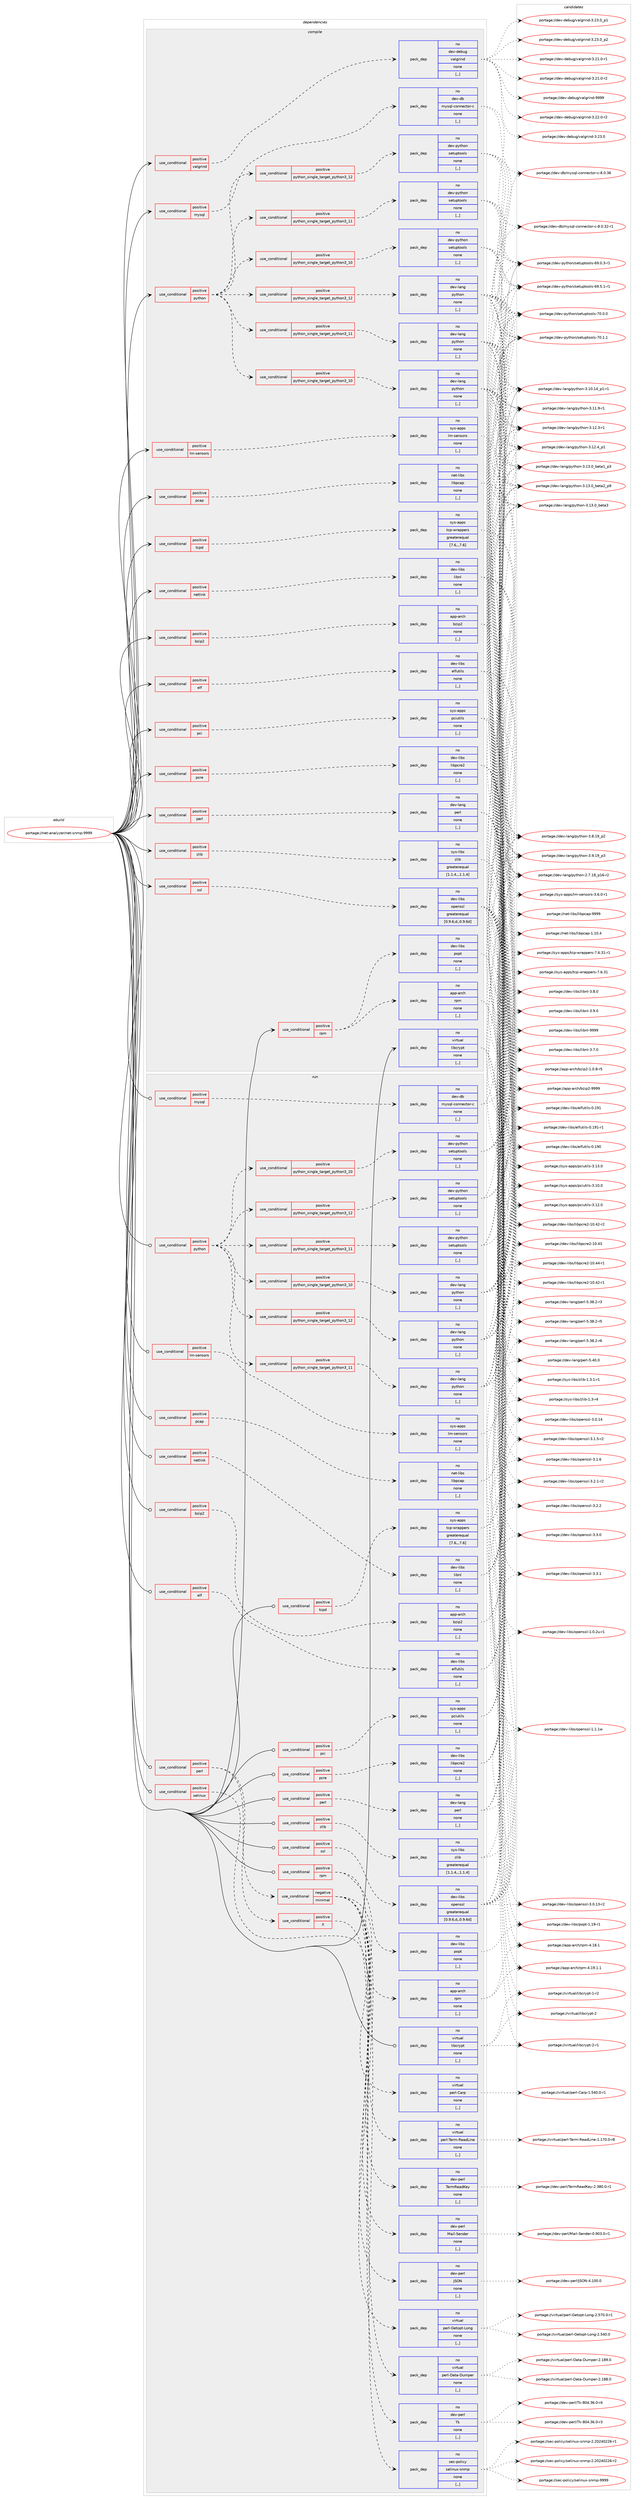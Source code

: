 digraph prolog {

# *************
# Graph options
# *************

newrank=true;
concentrate=true;
compound=true;
graph [rankdir=LR,fontname=Helvetica,fontsize=10,ranksep=1.5];#, ranksep=2.5, nodesep=0.2];
edge  [arrowhead=vee];
node  [fontname=Helvetica,fontsize=10];

# **********
# The ebuild
# **********

subgraph cluster_leftcol {
color=gray;
rank=same;
label=<<i>ebuild</i>>;
id [label="portage://net-analyzer/net-snmp-9999", color=red, width=4, href="../net-analyzer/net-snmp-9999.svg"];
}

# ****************
# The dependencies
# ****************

subgraph cluster_midcol {
color=gray;
label=<<i>dependencies</i>>;
subgraph cluster_compile {
fillcolor="#eeeeee";
style=filled;
label=<<i>compile</i>>;
subgraph cond85174 {
dependency331175 [label=<<TABLE BORDER="0" CELLBORDER="1" CELLSPACING="0" CELLPADDING="4"><TR><TD ROWSPAN="3" CELLPADDING="10">use_conditional</TD></TR><TR><TD>positive</TD></TR><TR><TD>bzip2</TD></TR></TABLE>>, shape=none, color=red];
subgraph pack243481 {
dependency331176 [label=<<TABLE BORDER="0" CELLBORDER="1" CELLSPACING="0" CELLPADDING="4" WIDTH="220"><TR><TD ROWSPAN="6" CELLPADDING="30">pack_dep</TD></TR><TR><TD WIDTH="110">no</TD></TR><TR><TD>app-arch</TD></TR><TR><TD>bzip2</TD></TR><TR><TD>none</TD></TR><TR><TD>[,,]</TD></TR></TABLE>>, shape=none, color=blue];
}
dependency331175:e -> dependency331176:w [weight=20,style="dashed",arrowhead="vee"];
}
id:e -> dependency331175:w [weight=20,style="solid",arrowhead="vee"];
subgraph cond85175 {
dependency331177 [label=<<TABLE BORDER="0" CELLBORDER="1" CELLSPACING="0" CELLPADDING="4"><TR><TD ROWSPAN="3" CELLPADDING="10">use_conditional</TD></TR><TR><TD>positive</TD></TR><TR><TD>elf</TD></TR></TABLE>>, shape=none, color=red];
subgraph pack243482 {
dependency331178 [label=<<TABLE BORDER="0" CELLBORDER="1" CELLSPACING="0" CELLPADDING="4" WIDTH="220"><TR><TD ROWSPAN="6" CELLPADDING="30">pack_dep</TD></TR><TR><TD WIDTH="110">no</TD></TR><TR><TD>dev-libs</TD></TR><TR><TD>elfutils</TD></TR><TR><TD>none</TD></TR><TR><TD>[,,]</TD></TR></TABLE>>, shape=none, color=blue];
}
dependency331177:e -> dependency331178:w [weight=20,style="dashed",arrowhead="vee"];
}
id:e -> dependency331177:w [weight=20,style="solid",arrowhead="vee"];
subgraph cond85176 {
dependency331179 [label=<<TABLE BORDER="0" CELLBORDER="1" CELLSPACING="0" CELLPADDING="4"><TR><TD ROWSPAN="3" CELLPADDING="10">use_conditional</TD></TR><TR><TD>positive</TD></TR><TR><TD>lm-sensors</TD></TR></TABLE>>, shape=none, color=red];
subgraph pack243483 {
dependency331180 [label=<<TABLE BORDER="0" CELLBORDER="1" CELLSPACING="0" CELLPADDING="4" WIDTH="220"><TR><TD ROWSPAN="6" CELLPADDING="30">pack_dep</TD></TR><TR><TD WIDTH="110">no</TD></TR><TR><TD>sys-apps</TD></TR><TR><TD>lm-sensors</TD></TR><TR><TD>none</TD></TR><TR><TD>[,,]</TD></TR></TABLE>>, shape=none, color=blue];
}
dependency331179:e -> dependency331180:w [weight=20,style="dashed",arrowhead="vee"];
}
id:e -> dependency331179:w [weight=20,style="solid",arrowhead="vee"];
subgraph cond85177 {
dependency331181 [label=<<TABLE BORDER="0" CELLBORDER="1" CELLSPACING="0" CELLPADDING="4"><TR><TD ROWSPAN="3" CELLPADDING="10">use_conditional</TD></TR><TR><TD>positive</TD></TR><TR><TD>mysql</TD></TR></TABLE>>, shape=none, color=red];
subgraph pack243484 {
dependency331182 [label=<<TABLE BORDER="0" CELLBORDER="1" CELLSPACING="0" CELLPADDING="4" WIDTH="220"><TR><TD ROWSPAN="6" CELLPADDING="30">pack_dep</TD></TR><TR><TD WIDTH="110">no</TD></TR><TR><TD>dev-db</TD></TR><TR><TD>mysql-connector-c</TD></TR><TR><TD>none</TD></TR><TR><TD>[,,]</TD></TR></TABLE>>, shape=none, color=blue];
}
dependency331181:e -> dependency331182:w [weight=20,style="dashed",arrowhead="vee"];
}
id:e -> dependency331181:w [weight=20,style="solid",arrowhead="vee"];
subgraph cond85178 {
dependency331183 [label=<<TABLE BORDER="0" CELLBORDER="1" CELLSPACING="0" CELLPADDING="4"><TR><TD ROWSPAN="3" CELLPADDING="10">use_conditional</TD></TR><TR><TD>positive</TD></TR><TR><TD>netlink</TD></TR></TABLE>>, shape=none, color=red];
subgraph pack243485 {
dependency331184 [label=<<TABLE BORDER="0" CELLBORDER="1" CELLSPACING="0" CELLPADDING="4" WIDTH="220"><TR><TD ROWSPAN="6" CELLPADDING="30">pack_dep</TD></TR><TR><TD WIDTH="110">no</TD></TR><TR><TD>dev-libs</TD></TR><TR><TD>libnl</TD></TR><TR><TD>none</TD></TR><TR><TD>[,,]</TD></TR></TABLE>>, shape=none, color=blue];
}
dependency331183:e -> dependency331184:w [weight=20,style="dashed",arrowhead="vee"];
}
id:e -> dependency331183:w [weight=20,style="solid",arrowhead="vee"];
subgraph cond85179 {
dependency331185 [label=<<TABLE BORDER="0" CELLBORDER="1" CELLSPACING="0" CELLPADDING="4"><TR><TD ROWSPAN="3" CELLPADDING="10">use_conditional</TD></TR><TR><TD>positive</TD></TR><TR><TD>pcap</TD></TR></TABLE>>, shape=none, color=red];
subgraph pack243486 {
dependency331186 [label=<<TABLE BORDER="0" CELLBORDER="1" CELLSPACING="0" CELLPADDING="4" WIDTH="220"><TR><TD ROWSPAN="6" CELLPADDING="30">pack_dep</TD></TR><TR><TD WIDTH="110">no</TD></TR><TR><TD>net-libs</TD></TR><TR><TD>libpcap</TD></TR><TR><TD>none</TD></TR><TR><TD>[,,]</TD></TR></TABLE>>, shape=none, color=blue];
}
dependency331185:e -> dependency331186:w [weight=20,style="dashed",arrowhead="vee"];
}
id:e -> dependency331185:w [weight=20,style="solid",arrowhead="vee"];
subgraph cond85180 {
dependency331187 [label=<<TABLE BORDER="0" CELLBORDER="1" CELLSPACING="0" CELLPADDING="4"><TR><TD ROWSPAN="3" CELLPADDING="10">use_conditional</TD></TR><TR><TD>positive</TD></TR><TR><TD>pci</TD></TR></TABLE>>, shape=none, color=red];
subgraph pack243487 {
dependency331188 [label=<<TABLE BORDER="0" CELLBORDER="1" CELLSPACING="0" CELLPADDING="4" WIDTH="220"><TR><TD ROWSPAN="6" CELLPADDING="30">pack_dep</TD></TR><TR><TD WIDTH="110">no</TD></TR><TR><TD>sys-apps</TD></TR><TR><TD>pciutils</TD></TR><TR><TD>none</TD></TR><TR><TD>[,,]</TD></TR></TABLE>>, shape=none, color=blue];
}
dependency331187:e -> dependency331188:w [weight=20,style="dashed",arrowhead="vee"];
}
id:e -> dependency331187:w [weight=20,style="solid",arrowhead="vee"];
subgraph cond85181 {
dependency331189 [label=<<TABLE BORDER="0" CELLBORDER="1" CELLSPACING="0" CELLPADDING="4"><TR><TD ROWSPAN="3" CELLPADDING="10">use_conditional</TD></TR><TR><TD>positive</TD></TR><TR><TD>pcre</TD></TR></TABLE>>, shape=none, color=red];
subgraph pack243488 {
dependency331190 [label=<<TABLE BORDER="0" CELLBORDER="1" CELLSPACING="0" CELLPADDING="4" WIDTH="220"><TR><TD ROWSPAN="6" CELLPADDING="30">pack_dep</TD></TR><TR><TD WIDTH="110">no</TD></TR><TR><TD>dev-libs</TD></TR><TR><TD>libpcre2</TD></TR><TR><TD>none</TD></TR><TR><TD>[,,]</TD></TR></TABLE>>, shape=none, color=blue];
}
dependency331189:e -> dependency331190:w [weight=20,style="dashed",arrowhead="vee"];
}
id:e -> dependency331189:w [weight=20,style="solid",arrowhead="vee"];
subgraph cond85182 {
dependency331191 [label=<<TABLE BORDER="0" CELLBORDER="1" CELLSPACING="0" CELLPADDING="4"><TR><TD ROWSPAN="3" CELLPADDING="10">use_conditional</TD></TR><TR><TD>positive</TD></TR><TR><TD>perl</TD></TR></TABLE>>, shape=none, color=red];
subgraph pack243489 {
dependency331192 [label=<<TABLE BORDER="0" CELLBORDER="1" CELLSPACING="0" CELLPADDING="4" WIDTH="220"><TR><TD ROWSPAN="6" CELLPADDING="30">pack_dep</TD></TR><TR><TD WIDTH="110">no</TD></TR><TR><TD>dev-lang</TD></TR><TR><TD>perl</TD></TR><TR><TD>none</TD></TR><TR><TD>[,,]</TD></TR></TABLE>>, shape=none, color=blue];
}
dependency331191:e -> dependency331192:w [weight=20,style="dashed",arrowhead="vee"];
}
id:e -> dependency331191:w [weight=20,style="solid",arrowhead="vee"];
subgraph cond85183 {
dependency331193 [label=<<TABLE BORDER="0" CELLBORDER="1" CELLSPACING="0" CELLPADDING="4"><TR><TD ROWSPAN="3" CELLPADDING="10">use_conditional</TD></TR><TR><TD>positive</TD></TR><TR><TD>python</TD></TR></TABLE>>, shape=none, color=red];
subgraph cond85184 {
dependency331194 [label=<<TABLE BORDER="0" CELLBORDER="1" CELLSPACING="0" CELLPADDING="4"><TR><TD ROWSPAN="3" CELLPADDING="10">use_conditional</TD></TR><TR><TD>positive</TD></TR><TR><TD>python_single_target_python3_10</TD></TR></TABLE>>, shape=none, color=red];
subgraph pack243490 {
dependency331195 [label=<<TABLE BORDER="0" CELLBORDER="1" CELLSPACING="0" CELLPADDING="4" WIDTH="220"><TR><TD ROWSPAN="6" CELLPADDING="30">pack_dep</TD></TR><TR><TD WIDTH="110">no</TD></TR><TR><TD>dev-python</TD></TR><TR><TD>setuptools</TD></TR><TR><TD>none</TD></TR><TR><TD>[,,]</TD></TR></TABLE>>, shape=none, color=blue];
}
dependency331194:e -> dependency331195:w [weight=20,style="dashed",arrowhead="vee"];
}
dependency331193:e -> dependency331194:w [weight=20,style="dashed",arrowhead="vee"];
subgraph cond85185 {
dependency331196 [label=<<TABLE BORDER="0" CELLBORDER="1" CELLSPACING="0" CELLPADDING="4"><TR><TD ROWSPAN="3" CELLPADDING="10">use_conditional</TD></TR><TR><TD>positive</TD></TR><TR><TD>python_single_target_python3_11</TD></TR></TABLE>>, shape=none, color=red];
subgraph pack243491 {
dependency331197 [label=<<TABLE BORDER="0" CELLBORDER="1" CELLSPACING="0" CELLPADDING="4" WIDTH="220"><TR><TD ROWSPAN="6" CELLPADDING="30">pack_dep</TD></TR><TR><TD WIDTH="110">no</TD></TR><TR><TD>dev-python</TD></TR><TR><TD>setuptools</TD></TR><TR><TD>none</TD></TR><TR><TD>[,,]</TD></TR></TABLE>>, shape=none, color=blue];
}
dependency331196:e -> dependency331197:w [weight=20,style="dashed",arrowhead="vee"];
}
dependency331193:e -> dependency331196:w [weight=20,style="dashed",arrowhead="vee"];
subgraph cond85186 {
dependency331198 [label=<<TABLE BORDER="0" CELLBORDER="1" CELLSPACING="0" CELLPADDING="4"><TR><TD ROWSPAN="3" CELLPADDING="10">use_conditional</TD></TR><TR><TD>positive</TD></TR><TR><TD>python_single_target_python3_12</TD></TR></TABLE>>, shape=none, color=red];
subgraph pack243492 {
dependency331199 [label=<<TABLE BORDER="0" CELLBORDER="1" CELLSPACING="0" CELLPADDING="4" WIDTH="220"><TR><TD ROWSPAN="6" CELLPADDING="30">pack_dep</TD></TR><TR><TD WIDTH="110">no</TD></TR><TR><TD>dev-python</TD></TR><TR><TD>setuptools</TD></TR><TR><TD>none</TD></TR><TR><TD>[,,]</TD></TR></TABLE>>, shape=none, color=blue];
}
dependency331198:e -> dependency331199:w [weight=20,style="dashed",arrowhead="vee"];
}
dependency331193:e -> dependency331198:w [weight=20,style="dashed",arrowhead="vee"];
subgraph cond85187 {
dependency331200 [label=<<TABLE BORDER="0" CELLBORDER="1" CELLSPACING="0" CELLPADDING="4"><TR><TD ROWSPAN="3" CELLPADDING="10">use_conditional</TD></TR><TR><TD>positive</TD></TR><TR><TD>python_single_target_python3_10</TD></TR></TABLE>>, shape=none, color=red];
subgraph pack243493 {
dependency331201 [label=<<TABLE BORDER="0" CELLBORDER="1" CELLSPACING="0" CELLPADDING="4" WIDTH="220"><TR><TD ROWSPAN="6" CELLPADDING="30">pack_dep</TD></TR><TR><TD WIDTH="110">no</TD></TR><TR><TD>dev-lang</TD></TR><TR><TD>python</TD></TR><TR><TD>none</TD></TR><TR><TD>[,,]</TD></TR></TABLE>>, shape=none, color=blue];
}
dependency331200:e -> dependency331201:w [weight=20,style="dashed",arrowhead="vee"];
}
dependency331193:e -> dependency331200:w [weight=20,style="dashed",arrowhead="vee"];
subgraph cond85188 {
dependency331202 [label=<<TABLE BORDER="0" CELLBORDER="1" CELLSPACING="0" CELLPADDING="4"><TR><TD ROWSPAN="3" CELLPADDING="10">use_conditional</TD></TR><TR><TD>positive</TD></TR><TR><TD>python_single_target_python3_11</TD></TR></TABLE>>, shape=none, color=red];
subgraph pack243494 {
dependency331203 [label=<<TABLE BORDER="0" CELLBORDER="1" CELLSPACING="0" CELLPADDING="4" WIDTH="220"><TR><TD ROWSPAN="6" CELLPADDING="30">pack_dep</TD></TR><TR><TD WIDTH="110">no</TD></TR><TR><TD>dev-lang</TD></TR><TR><TD>python</TD></TR><TR><TD>none</TD></TR><TR><TD>[,,]</TD></TR></TABLE>>, shape=none, color=blue];
}
dependency331202:e -> dependency331203:w [weight=20,style="dashed",arrowhead="vee"];
}
dependency331193:e -> dependency331202:w [weight=20,style="dashed",arrowhead="vee"];
subgraph cond85189 {
dependency331204 [label=<<TABLE BORDER="0" CELLBORDER="1" CELLSPACING="0" CELLPADDING="4"><TR><TD ROWSPAN="3" CELLPADDING="10">use_conditional</TD></TR><TR><TD>positive</TD></TR><TR><TD>python_single_target_python3_12</TD></TR></TABLE>>, shape=none, color=red];
subgraph pack243495 {
dependency331205 [label=<<TABLE BORDER="0" CELLBORDER="1" CELLSPACING="0" CELLPADDING="4" WIDTH="220"><TR><TD ROWSPAN="6" CELLPADDING="30">pack_dep</TD></TR><TR><TD WIDTH="110">no</TD></TR><TR><TD>dev-lang</TD></TR><TR><TD>python</TD></TR><TR><TD>none</TD></TR><TR><TD>[,,]</TD></TR></TABLE>>, shape=none, color=blue];
}
dependency331204:e -> dependency331205:w [weight=20,style="dashed",arrowhead="vee"];
}
dependency331193:e -> dependency331204:w [weight=20,style="dashed",arrowhead="vee"];
}
id:e -> dependency331193:w [weight=20,style="solid",arrowhead="vee"];
subgraph cond85190 {
dependency331206 [label=<<TABLE BORDER="0" CELLBORDER="1" CELLSPACING="0" CELLPADDING="4"><TR><TD ROWSPAN="3" CELLPADDING="10">use_conditional</TD></TR><TR><TD>positive</TD></TR><TR><TD>rpm</TD></TR></TABLE>>, shape=none, color=red];
subgraph pack243496 {
dependency331207 [label=<<TABLE BORDER="0" CELLBORDER="1" CELLSPACING="0" CELLPADDING="4" WIDTH="220"><TR><TD ROWSPAN="6" CELLPADDING="30">pack_dep</TD></TR><TR><TD WIDTH="110">no</TD></TR><TR><TD>app-arch</TD></TR><TR><TD>rpm</TD></TR><TR><TD>none</TD></TR><TR><TD>[,,]</TD></TR></TABLE>>, shape=none, color=blue];
}
dependency331206:e -> dependency331207:w [weight=20,style="dashed",arrowhead="vee"];
subgraph pack243497 {
dependency331208 [label=<<TABLE BORDER="0" CELLBORDER="1" CELLSPACING="0" CELLPADDING="4" WIDTH="220"><TR><TD ROWSPAN="6" CELLPADDING="30">pack_dep</TD></TR><TR><TD WIDTH="110">no</TD></TR><TR><TD>dev-libs</TD></TR><TR><TD>popt</TD></TR><TR><TD>none</TD></TR><TR><TD>[,,]</TD></TR></TABLE>>, shape=none, color=blue];
}
dependency331206:e -> dependency331208:w [weight=20,style="dashed",arrowhead="vee"];
}
id:e -> dependency331206:w [weight=20,style="solid",arrowhead="vee"];
subgraph cond85191 {
dependency331209 [label=<<TABLE BORDER="0" CELLBORDER="1" CELLSPACING="0" CELLPADDING="4"><TR><TD ROWSPAN="3" CELLPADDING="10">use_conditional</TD></TR><TR><TD>positive</TD></TR><TR><TD>ssl</TD></TR></TABLE>>, shape=none, color=red];
subgraph pack243498 {
dependency331210 [label=<<TABLE BORDER="0" CELLBORDER="1" CELLSPACING="0" CELLPADDING="4" WIDTH="220"><TR><TD ROWSPAN="6" CELLPADDING="30">pack_dep</TD></TR><TR><TD WIDTH="110">no</TD></TR><TR><TD>dev-libs</TD></TR><TR><TD>openssl</TD></TR><TR><TD>greaterequal</TD></TR><TR><TD>[0.9.6,d,,0.9.6d]</TD></TR></TABLE>>, shape=none, color=blue];
}
dependency331209:e -> dependency331210:w [weight=20,style="dashed",arrowhead="vee"];
}
id:e -> dependency331209:w [weight=20,style="solid",arrowhead="vee"];
subgraph cond85192 {
dependency331211 [label=<<TABLE BORDER="0" CELLBORDER="1" CELLSPACING="0" CELLPADDING="4"><TR><TD ROWSPAN="3" CELLPADDING="10">use_conditional</TD></TR><TR><TD>positive</TD></TR><TR><TD>tcpd</TD></TR></TABLE>>, shape=none, color=red];
subgraph pack243499 {
dependency331212 [label=<<TABLE BORDER="0" CELLBORDER="1" CELLSPACING="0" CELLPADDING="4" WIDTH="220"><TR><TD ROWSPAN="6" CELLPADDING="30">pack_dep</TD></TR><TR><TD WIDTH="110">no</TD></TR><TR><TD>sys-apps</TD></TR><TR><TD>tcp-wrappers</TD></TR><TR><TD>greaterequal</TD></TR><TR><TD>[7.6,,,7.6]</TD></TR></TABLE>>, shape=none, color=blue];
}
dependency331211:e -> dependency331212:w [weight=20,style="dashed",arrowhead="vee"];
}
id:e -> dependency331211:w [weight=20,style="solid",arrowhead="vee"];
subgraph cond85193 {
dependency331213 [label=<<TABLE BORDER="0" CELLBORDER="1" CELLSPACING="0" CELLPADDING="4"><TR><TD ROWSPAN="3" CELLPADDING="10">use_conditional</TD></TR><TR><TD>positive</TD></TR><TR><TD>valgrind</TD></TR></TABLE>>, shape=none, color=red];
subgraph pack243500 {
dependency331214 [label=<<TABLE BORDER="0" CELLBORDER="1" CELLSPACING="0" CELLPADDING="4" WIDTH="220"><TR><TD ROWSPAN="6" CELLPADDING="30">pack_dep</TD></TR><TR><TD WIDTH="110">no</TD></TR><TR><TD>dev-debug</TD></TR><TR><TD>valgrind</TD></TR><TR><TD>none</TD></TR><TR><TD>[,,]</TD></TR></TABLE>>, shape=none, color=blue];
}
dependency331213:e -> dependency331214:w [weight=20,style="dashed",arrowhead="vee"];
}
id:e -> dependency331213:w [weight=20,style="solid",arrowhead="vee"];
subgraph cond85194 {
dependency331215 [label=<<TABLE BORDER="0" CELLBORDER="1" CELLSPACING="0" CELLPADDING="4"><TR><TD ROWSPAN="3" CELLPADDING="10">use_conditional</TD></TR><TR><TD>positive</TD></TR><TR><TD>zlib</TD></TR></TABLE>>, shape=none, color=red];
subgraph pack243501 {
dependency331216 [label=<<TABLE BORDER="0" CELLBORDER="1" CELLSPACING="0" CELLPADDING="4" WIDTH="220"><TR><TD ROWSPAN="6" CELLPADDING="30">pack_dep</TD></TR><TR><TD WIDTH="110">no</TD></TR><TR><TD>sys-libs</TD></TR><TR><TD>zlib</TD></TR><TR><TD>greaterequal</TD></TR><TR><TD>[1.1.4,,,1.1.4]</TD></TR></TABLE>>, shape=none, color=blue];
}
dependency331215:e -> dependency331216:w [weight=20,style="dashed",arrowhead="vee"];
}
id:e -> dependency331215:w [weight=20,style="solid",arrowhead="vee"];
subgraph pack243502 {
dependency331217 [label=<<TABLE BORDER="0" CELLBORDER="1" CELLSPACING="0" CELLPADDING="4" WIDTH="220"><TR><TD ROWSPAN="6" CELLPADDING="30">pack_dep</TD></TR><TR><TD WIDTH="110">no</TD></TR><TR><TD>virtual</TD></TR><TR><TD>libcrypt</TD></TR><TR><TD>none</TD></TR><TR><TD>[,,]</TD></TR></TABLE>>, shape=none, color=blue];
}
id:e -> dependency331217:w [weight=20,style="solid",arrowhead="vee"];
}
subgraph cluster_compileandrun {
fillcolor="#eeeeee";
style=filled;
label=<<i>compile and run</i>>;
}
subgraph cluster_run {
fillcolor="#eeeeee";
style=filled;
label=<<i>run</i>>;
subgraph cond85195 {
dependency331218 [label=<<TABLE BORDER="0" CELLBORDER="1" CELLSPACING="0" CELLPADDING="4"><TR><TD ROWSPAN="3" CELLPADDING="10">use_conditional</TD></TR><TR><TD>positive</TD></TR><TR><TD>bzip2</TD></TR></TABLE>>, shape=none, color=red];
subgraph pack243503 {
dependency331219 [label=<<TABLE BORDER="0" CELLBORDER="1" CELLSPACING="0" CELLPADDING="4" WIDTH="220"><TR><TD ROWSPAN="6" CELLPADDING="30">pack_dep</TD></TR><TR><TD WIDTH="110">no</TD></TR><TR><TD>app-arch</TD></TR><TR><TD>bzip2</TD></TR><TR><TD>none</TD></TR><TR><TD>[,,]</TD></TR></TABLE>>, shape=none, color=blue];
}
dependency331218:e -> dependency331219:w [weight=20,style="dashed",arrowhead="vee"];
}
id:e -> dependency331218:w [weight=20,style="solid",arrowhead="odot"];
subgraph cond85196 {
dependency331220 [label=<<TABLE BORDER="0" CELLBORDER="1" CELLSPACING="0" CELLPADDING="4"><TR><TD ROWSPAN="3" CELLPADDING="10">use_conditional</TD></TR><TR><TD>positive</TD></TR><TR><TD>elf</TD></TR></TABLE>>, shape=none, color=red];
subgraph pack243504 {
dependency331221 [label=<<TABLE BORDER="0" CELLBORDER="1" CELLSPACING="0" CELLPADDING="4" WIDTH="220"><TR><TD ROWSPAN="6" CELLPADDING="30">pack_dep</TD></TR><TR><TD WIDTH="110">no</TD></TR><TR><TD>dev-libs</TD></TR><TR><TD>elfutils</TD></TR><TR><TD>none</TD></TR><TR><TD>[,,]</TD></TR></TABLE>>, shape=none, color=blue];
}
dependency331220:e -> dependency331221:w [weight=20,style="dashed",arrowhead="vee"];
}
id:e -> dependency331220:w [weight=20,style="solid",arrowhead="odot"];
subgraph cond85197 {
dependency331222 [label=<<TABLE BORDER="0" CELLBORDER="1" CELLSPACING="0" CELLPADDING="4"><TR><TD ROWSPAN="3" CELLPADDING="10">use_conditional</TD></TR><TR><TD>positive</TD></TR><TR><TD>lm-sensors</TD></TR></TABLE>>, shape=none, color=red];
subgraph pack243505 {
dependency331223 [label=<<TABLE BORDER="0" CELLBORDER="1" CELLSPACING="0" CELLPADDING="4" WIDTH="220"><TR><TD ROWSPAN="6" CELLPADDING="30">pack_dep</TD></TR><TR><TD WIDTH="110">no</TD></TR><TR><TD>sys-apps</TD></TR><TR><TD>lm-sensors</TD></TR><TR><TD>none</TD></TR><TR><TD>[,,]</TD></TR></TABLE>>, shape=none, color=blue];
}
dependency331222:e -> dependency331223:w [weight=20,style="dashed",arrowhead="vee"];
}
id:e -> dependency331222:w [weight=20,style="solid",arrowhead="odot"];
subgraph cond85198 {
dependency331224 [label=<<TABLE BORDER="0" CELLBORDER="1" CELLSPACING="0" CELLPADDING="4"><TR><TD ROWSPAN="3" CELLPADDING="10">use_conditional</TD></TR><TR><TD>positive</TD></TR><TR><TD>mysql</TD></TR></TABLE>>, shape=none, color=red];
subgraph pack243506 {
dependency331225 [label=<<TABLE BORDER="0" CELLBORDER="1" CELLSPACING="0" CELLPADDING="4" WIDTH="220"><TR><TD ROWSPAN="6" CELLPADDING="30">pack_dep</TD></TR><TR><TD WIDTH="110">no</TD></TR><TR><TD>dev-db</TD></TR><TR><TD>mysql-connector-c</TD></TR><TR><TD>none</TD></TR><TR><TD>[,,]</TD></TR></TABLE>>, shape=none, color=blue];
}
dependency331224:e -> dependency331225:w [weight=20,style="dashed",arrowhead="vee"];
}
id:e -> dependency331224:w [weight=20,style="solid",arrowhead="odot"];
subgraph cond85199 {
dependency331226 [label=<<TABLE BORDER="0" CELLBORDER="1" CELLSPACING="0" CELLPADDING="4"><TR><TD ROWSPAN="3" CELLPADDING="10">use_conditional</TD></TR><TR><TD>positive</TD></TR><TR><TD>netlink</TD></TR></TABLE>>, shape=none, color=red];
subgraph pack243507 {
dependency331227 [label=<<TABLE BORDER="0" CELLBORDER="1" CELLSPACING="0" CELLPADDING="4" WIDTH="220"><TR><TD ROWSPAN="6" CELLPADDING="30">pack_dep</TD></TR><TR><TD WIDTH="110">no</TD></TR><TR><TD>dev-libs</TD></TR><TR><TD>libnl</TD></TR><TR><TD>none</TD></TR><TR><TD>[,,]</TD></TR></TABLE>>, shape=none, color=blue];
}
dependency331226:e -> dependency331227:w [weight=20,style="dashed",arrowhead="vee"];
}
id:e -> dependency331226:w [weight=20,style="solid",arrowhead="odot"];
subgraph cond85200 {
dependency331228 [label=<<TABLE BORDER="0" CELLBORDER="1" CELLSPACING="0" CELLPADDING="4"><TR><TD ROWSPAN="3" CELLPADDING="10">use_conditional</TD></TR><TR><TD>positive</TD></TR><TR><TD>pcap</TD></TR></TABLE>>, shape=none, color=red];
subgraph pack243508 {
dependency331229 [label=<<TABLE BORDER="0" CELLBORDER="1" CELLSPACING="0" CELLPADDING="4" WIDTH="220"><TR><TD ROWSPAN="6" CELLPADDING="30">pack_dep</TD></TR><TR><TD WIDTH="110">no</TD></TR><TR><TD>net-libs</TD></TR><TR><TD>libpcap</TD></TR><TR><TD>none</TD></TR><TR><TD>[,,]</TD></TR></TABLE>>, shape=none, color=blue];
}
dependency331228:e -> dependency331229:w [weight=20,style="dashed",arrowhead="vee"];
}
id:e -> dependency331228:w [weight=20,style="solid",arrowhead="odot"];
subgraph cond85201 {
dependency331230 [label=<<TABLE BORDER="0" CELLBORDER="1" CELLSPACING="0" CELLPADDING="4"><TR><TD ROWSPAN="3" CELLPADDING="10">use_conditional</TD></TR><TR><TD>positive</TD></TR><TR><TD>pci</TD></TR></TABLE>>, shape=none, color=red];
subgraph pack243509 {
dependency331231 [label=<<TABLE BORDER="0" CELLBORDER="1" CELLSPACING="0" CELLPADDING="4" WIDTH="220"><TR><TD ROWSPAN="6" CELLPADDING="30">pack_dep</TD></TR><TR><TD WIDTH="110">no</TD></TR><TR><TD>sys-apps</TD></TR><TR><TD>pciutils</TD></TR><TR><TD>none</TD></TR><TR><TD>[,,]</TD></TR></TABLE>>, shape=none, color=blue];
}
dependency331230:e -> dependency331231:w [weight=20,style="dashed",arrowhead="vee"];
}
id:e -> dependency331230:w [weight=20,style="solid",arrowhead="odot"];
subgraph cond85202 {
dependency331232 [label=<<TABLE BORDER="0" CELLBORDER="1" CELLSPACING="0" CELLPADDING="4"><TR><TD ROWSPAN="3" CELLPADDING="10">use_conditional</TD></TR><TR><TD>positive</TD></TR><TR><TD>pcre</TD></TR></TABLE>>, shape=none, color=red];
subgraph pack243510 {
dependency331233 [label=<<TABLE BORDER="0" CELLBORDER="1" CELLSPACING="0" CELLPADDING="4" WIDTH="220"><TR><TD ROWSPAN="6" CELLPADDING="30">pack_dep</TD></TR><TR><TD WIDTH="110">no</TD></TR><TR><TD>dev-libs</TD></TR><TR><TD>libpcre2</TD></TR><TR><TD>none</TD></TR><TR><TD>[,,]</TD></TR></TABLE>>, shape=none, color=blue];
}
dependency331232:e -> dependency331233:w [weight=20,style="dashed",arrowhead="vee"];
}
id:e -> dependency331232:w [weight=20,style="solid",arrowhead="odot"];
subgraph cond85203 {
dependency331234 [label=<<TABLE BORDER="0" CELLBORDER="1" CELLSPACING="0" CELLPADDING="4"><TR><TD ROWSPAN="3" CELLPADDING="10">use_conditional</TD></TR><TR><TD>positive</TD></TR><TR><TD>perl</TD></TR></TABLE>>, shape=none, color=red];
subgraph cond85204 {
dependency331235 [label=<<TABLE BORDER="0" CELLBORDER="1" CELLSPACING="0" CELLPADDING="4"><TR><TD ROWSPAN="3" CELLPADDING="10">use_conditional</TD></TR><TR><TD>positive</TD></TR><TR><TD>X</TD></TR></TABLE>>, shape=none, color=red];
subgraph pack243511 {
dependency331236 [label=<<TABLE BORDER="0" CELLBORDER="1" CELLSPACING="0" CELLPADDING="4" WIDTH="220"><TR><TD ROWSPAN="6" CELLPADDING="30">pack_dep</TD></TR><TR><TD WIDTH="110">no</TD></TR><TR><TD>dev-perl</TD></TR><TR><TD>Tk</TD></TR><TR><TD>none</TD></TR><TR><TD>[,,]</TD></TR></TABLE>>, shape=none, color=blue];
}
dependency331235:e -> dependency331236:w [weight=20,style="dashed",arrowhead="vee"];
}
dependency331234:e -> dependency331235:w [weight=20,style="dashed",arrowhead="vee"];
subgraph cond85205 {
dependency331237 [label=<<TABLE BORDER="0" CELLBORDER="1" CELLSPACING="0" CELLPADDING="4"><TR><TD ROWSPAN="3" CELLPADDING="10">use_conditional</TD></TR><TR><TD>negative</TD></TR><TR><TD>minimal</TD></TR></TABLE>>, shape=none, color=red];
subgraph pack243512 {
dependency331238 [label=<<TABLE BORDER="0" CELLBORDER="1" CELLSPACING="0" CELLPADDING="4" WIDTH="220"><TR><TD ROWSPAN="6" CELLPADDING="30">pack_dep</TD></TR><TR><TD WIDTH="110">no</TD></TR><TR><TD>virtual</TD></TR><TR><TD>perl-Carp</TD></TR><TR><TD>none</TD></TR><TR><TD>[,,]</TD></TR></TABLE>>, shape=none, color=blue];
}
dependency331237:e -> dependency331238:w [weight=20,style="dashed",arrowhead="vee"];
subgraph pack243513 {
dependency331239 [label=<<TABLE BORDER="0" CELLBORDER="1" CELLSPACING="0" CELLPADDING="4" WIDTH="220"><TR><TD ROWSPAN="6" CELLPADDING="30">pack_dep</TD></TR><TR><TD WIDTH="110">no</TD></TR><TR><TD>virtual</TD></TR><TR><TD>perl-Data-Dumper</TD></TR><TR><TD>none</TD></TR><TR><TD>[,,]</TD></TR></TABLE>>, shape=none, color=blue];
}
dependency331237:e -> dependency331239:w [weight=20,style="dashed",arrowhead="vee"];
subgraph pack243514 {
dependency331240 [label=<<TABLE BORDER="0" CELLBORDER="1" CELLSPACING="0" CELLPADDING="4" WIDTH="220"><TR><TD ROWSPAN="6" CELLPADDING="30">pack_dep</TD></TR><TR><TD WIDTH="110">no</TD></TR><TR><TD>virtual</TD></TR><TR><TD>perl-Getopt-Long</TD></TR><TR><TD>none</TD></TR><TR><TD>[,,]</TD></TR></TABLE>>, shape=none, color=blue];
}
dependency331237:e -> dependency331240:w [weight=20,style="dashed",arrowhead="vee"];
subgraph pack243515 {
dependency331241 [label=<<TABLE BORDER="0" CELLBORDER="1" CELLSPACING="0" CELLPADDING="4" WIDTH="220"><TR><TD ROWSPAN="6" CELLPADDING="30">pack_dep</TD></TR><TR><TD WIDTH="110">no</TD></TR><TR><TD>dev-perl</TD></TR><TR><TD>JSON</TD></TR><TR><TD>none</TD></TR><TR><TD>[,,]</TD></TR></TABLE>>, shape=none, color=blue];
}
dependency331237:e -> dependency331241:w [weight=20,style="dashed",arrowhead="vee"];
subgraph pack243516 {
dependency331242 [label=<<TABLE BORDER="0" CELLBORDER="1" CELLSPACING="0" CELLPADDING="4" WIDTH="220"><TR><TD ROWSPAN="6" CELLPADDING="30">pack_dep</TD></TR><TR><TD WIDTH="110">no</TD></TR><TR><TD>dev-perl</TD></TR><TR><TD>Mail-Sender</TD></TR><TR><TD>none</TD></TR><TR><TD>[,,]</TD></TR></TABLE>>, shape=none, color=blue];
}
dependency331237:e -> dependency331242:w [weight=20,style="dashed",arrowhead="vee"];
subgraph pack243517 {
dependency331243 [label=<<TABLE BORDER="0" CELLBORDER="1" CELLSPACING="0" CELLPADDING="4" WIDTH="220"><TR><TD ROWSPAN="6" CELLPADDING="30">pack_dep</TD></TR><TR><TD WIDTH="110">no</TD></TR><TR><TD>dev-perl</TD></TR><TR><TD>TermReadKey</TD></TR><TR><TD>none</TD></TR><TR><TD>[,,]</TD></TR></TABLE>>, shape=none, color=blue];
}
dependency331237:e -> dependency331243:w [weight=20,style="dashed",arrowhead="vee"];
subgraph pack243518 {
dependency331244 [label=<<TABLE BORDER="0" CELLBORDER="1" CELLSPACING="0" CELLPADDING="4" WIDTH="220"><TR><TD ROWSPAN="6" CELLPADDING="30">pack_dep</TD></TR><TR><TD WIDTH="110">no</TD></TR><TR><TD>virtual</TD></TR><TR><TD>perl-Term-ReadLine</TD></TR><TR><TD>none</TD></TR><TR><TD>[,,]</TD></TR></TABLE>>, shape=none, color=blue];
}
dependency331237:e -> dependency331244:w [weight=20,style="dashed",arrowhead="vee"];
}
dependency331234:e -> dependency331237:w [weight=20,style="dashed",arrowhead="vee"];
}
id:e -> dependency331234:w [weight=20,style="solid",arrowhead="odot"];
subgraph cond85206 {
dependency331245 [label=<<TABLE BORDER="0" CELLBORDER="1" CELLSPACING="0" CELLPADDING="4"><TR><TD ROWSPAN="3" CELLPADDING="10">use_conditional</TD></TR><TR><TD>positive</TD></TR><TR><TD>perl</TD></TR></TABLE>>, shape=none, color=red];
subgraph pack243519 {
dependency331246 [label=<<TABLE BORDER="0" CELLBORDER="1" CELLSPACING="0" CELLPADDING="4" WIDTH="220"><TR><TD ROWSPAN="6" CELLPADDING="30">pack_dep</TD></TR><TR><TD WIDTH="110">no</TD></TR><TR><TD>dev-lang</TD></TR><TR><TD>perl</TD></TR><TR><TD>none</TD></TR><TR><TD>[,,]</TD></TR></TABLE>>, shape=none, color=blue];
}
dependency331245:e -> dependency331246:w [weight=20,style="dashed",arrowhead="vee"];
}
id:e -> dependency331245:w [weight=20,style="solid",arrowhead="odot"];
subgraph cond85207 {
dependency331247 [label=<<TABLE BORDER="0" CELLBORDER="1" CELLSPACING="0" CELLPADDING="4"><TR><TD ROWSPAN="3" CELLPADDING="10">use_conditional</TD></TR><TR><TD>positive</TD></TR><TR><TD>python</TD></TR></TABLE>>, shape=none, color=red];
subgraph cond85208 {
dependency331248 [label=<<TABLE BORDER="0" CELLBORDER="1" CELLSPACING="0" CELLPADDING="4"><TR><TD ROWSPAN="3" CELLPADDING="10">use_conditional</TD></TR><TR><TD>positive</TD></TR><TR><TD>python_single_target_python3_10</TD></TR></TABLE>>, shape=none, color=red];
subgraph pack243520 {
dependency331249 [label=<<TABLE BORDER="0" CELLBORDER="1" CELLSPACING="0" CELLPADDING="4" WIDTH="220"><TR><TD ROWSPAN="6" CELLPADDING="30">pack_dep</TD></TR><TR><TD WIDTH="110">no</TD></TR><TR><TD>dev-python</TD></TR><TR><TD>setuptools</TD></TR><TR><TD>none</TD></TR><TR><TD>[,,]</TD></TR></TABLE>>, shape=none, color=blue];
}
dependency331248:e -> dependency331249:w [weight=20,style="dashed",arrowhead="vee"];
}
dependency331247:e -> dependency331248:w [weight=20,style="dashed",arrowhead="vee"];
subgraph cond85209 {
dependency331250 [label=<<TABLE BORDER="0" CELLBORDER="1" CELLSPACING="0" CELLPADDING="4"><TR><TD ROWSPAN="3" CELLPADDING="10">use_conditional</TD></TR><TR><TD>positive</TD></TR><TR><TD>python_single_target_python3_11</TD></TR></TABLE>>, shape=none, color=red];
subgraph pack243521 {
dependency331251 [label=<<TABLE BORDER="0" CELLBORDER="1" CELLSPACING="0" CELLPADDING="4" WIDTH="220"><TR><TD ROWSPAN="6" CELLPADDING="30">pack_dep</TD></TR><TR><TD WIDTH="110">no</TD></TR><TR><TD>dev-python</TD></TR><TR><TD>setuptools</TD></TR><TR><TD>none</TD></TR><TR><TD>[,,]</TD></TR></TABLE>>, shape=none, color=blue];
}
dependency331250:e -> dependency331251:w [weight=20,style="dashed",arrowhead="vee"];
}
dependency331247:e -> dependency331250:w [weight=20,style="dashed",arrowhead="vee"];
subgraph cond85210 {
dependency331252 [label=<<TABLE BORDER="0" CELLBORDER="1" CELLSPACING="0" CELLPADDING="4"><TR><TD ROWSPAN="3" CELLPADDING="10">use_conditional</TD></TR><TR><TD>positive</TD></TR><TR><TD>python_single_target_python3_12</TD></TR></TABLE>>, shape=none, color=red];
subgraph pack243522 {
dependency331253 [label=<<TABLE BORDER="0" CELLBORDER="1" CELLSPACING="0" CELLPADDING="4" WIDTH="220"><TR><TD ROWSPAN="6" CELLPADDING="30">pack_dep</TD></TR><TR><TD WIDTH="110">no</TD></TR><TR><TD>dev-python</TD></TR><TR><TD>setuptools</TD></TR><TR><TD>none</TD></TR><TR><TD>[,,]</TD></TR></TABLE>>, shape=none, color=blue];
}
dependency331252:e -> dependency331253:w [weight=20,style="dashed",arrowhead="vee"];
}
dependency331247:e -> dependency331252:w [weight=20,style="dashed",arrowhead="vee"];
subgraph cond85211 {
dependency331254 [label=<<TABLE BORDER="0" CELLBORDER="1" CELLSPACING="0" CELLPADDING="4"><TR><TD ROWSPAN="3" CELLPADDING="10">use_conditional</TD></TR><TR><TD>positive</TD></TR><TR><TD>python_single_target_python3_10</TD></TR></TABLE>>, shape=none, color=red];
subgraph pack243523 {
dependency331255 [label=<<TABLE BORDER="0" CELLBORDER="1" CELLSPACING="0" CELLPADDING="4" WIDTH="220"><TR><TD ROWSPAN="6" CELLPADDING="30">pack_dep</TD></TR><TR><TD WIDTH="110">no</TD></TR><TR><TD>dev-lang</TD></TR><TR><TD>python</TD></TR><TR><TD>none</TD></TR><TR><TD>[,,]</TD></TR></TABLE>>, shape=none, color=blue];
}
dependency331254:e -> dependency331255:w [weight=20,style="dashed",arrowhead="vee"];
}
dependency331247:e -> dependency331254:w [weight=20,style="dashed",arrowhead="vee"];
subgraph cond85212 {
dependency331256 [label=<<TABLE BORDER="0" CELLBORDER="1" CELLSPACING="0" CELLPADDING="4"><TR><TD ROWSPAN="3" CELLPADDING="10">use_conditional</TD></TR><TR><TD>positive</TD></TR><TR><TD>python_single_target_python3_11</TD></TR></TABLE>>, shape=none, color=red];
subgraph pack243524 {
dependency331257 [label=<<TABLE BORDER="0" CELLBORDER="1" CELLSPACING="0" CELLPADDING="4" WIDTH="220"><TR><TD ROWSPAN="6" CELLPADDING="30">pack_dep</TD></TR><TR><TD WIDTH="110">no</TD></TR><TR><TD>dev-lang</TD></TR><TR><TD>python</TD></TR><TR><TD>none</TD></TR><TR><TD>[,,]</TD></TR></TABLE>>, shape=none, color=blue];
}
dependency331256:e -> dependency331257:w [weight=20,style="dashed",arrowhead="vee"];
}
dependency331247:e -> dependency331256:w [weight=20,style="dashed",arrowhead="vee"];
subgraph cond85213 {
dependency331258 [label=<<TABLE BORDER="0" CELLBORDER="1" CELLSPACING="0" CELLPADDING="4"><TR><TD ROWSPAN="3" CELLPADDING="10">use_conditional</TD></TR><TR><TD>positive</TD></TR><TR><TD>python_single_target_python3_12</TD></TR></TABLE>>, shape=none, color=red];
subgraph pack243525 {
dependency331259 [label=<<TABLE BORDER="0" CELLBORDER="1" CELLSPACING="0" CELLPADDING="4" WIDTH="220"><TR><TD ROWSPAN="6" CELLPADDING="30">pack_dep</TD></TR><TR><TD WIDTH="110">no</TD></TR><TR><TD>dev-lang</TD></TR><TR><TD>python</TD></TR><TR><TD>none</TD></TR><TR><TD>[,,]</TD></TR></TABLE>>, shape=none, color=blue];
}
dependency331258:e -> dependency331259:w [weight=20,style="dashed",arrowhead="vee"];
}
dependency331247:e -> dependency331258:w [weight=20,style="dashed",arrowhead="vee"];
}
id:e -> dependency331247:w [weight=20,style="solid",arrowhead="odot"];
subgraph cond85214 {
dependency331260 [label=<<TABLE BORDER="0" CELLBORDER="1" CELLSPACING="0" CELLPADDING="4"><TR><TD ROWSPAN="3" CELLPADDING="10">use_conditional</TD></TR><TR><TD>positive</TD></TR><TR><TD>rpm</TD></TR></TABLE>>, shape=none, color=red];
subgraph pack243526 {
dependency331261 [label=<<TABLE BORDER="0" CELLBORDER="1" CELLSPACING="0" CELLPADDING="4" WIDTH="220"><TR><TD ROWSPAN="6" CELLPADDING="30">pack_dep</TD></TR><TR><TD WIDTH="110">no</TD></TR><TR><TD>app-arch</TD></TR><TR><TD>rpm</TD></TR><TR><TD>none</TD></TR><TR><TD>[,,]</TD></TR></TABLE>>, shape=none, color=blue];
}
dependency331260:e -> dependency331261:w [weight=20,style="dashed",arrowhead="vee"];
subgraph pack243527 {
dependency331262 [label=<<TABLE BORDER="0" CELLBORDER="1" CELLSPACING="0" CELLPADDING="4" WIDTH="220"><TR><TD ROWSPAN="6" CELLPADDING="30">pack_dep</TD></TR><TR><TD WIDTH="110">no</TD></TR><TR><TD>dev-libs</TD></TR><TR><TD>popt</TD></TR><TR><TD>none</TD></TR><TR><TD>[,,]</TD></TR></TABLE>>, shape=none, color=blue];
}
dependency331260:e -> dependency331262:w [weight=20,style="dashed",arrowhead="vee"];
}
id:e -> dependency331260:w [weight=20,style="solid",arrowhead="odot"];
subgraph cond85215 {
dependency331263 [label=<<TABLE BORDER="0" CELLBORDER="1" CELLSPACING="0" CELLPADDING="4"><TR><TD ROWSPAN="3" CELLPADDING="10">use_conditional</TD></TR><TR><TD>positive</TD></TR><TR><TD>selinux</TD></TR></TABLE>>, shape=none, color=red];
subgraph pack243528 {
dependency331264 [label=<<TABLE BORDER="0" CELLBORDER="1" CELLSPACING="0" CELLPADDING="4" WIDTH="220"><TR><TD ROWSPAN="6" CELLPADDING="30">pack_dep</TD></TR><TR><TD WIDTH="110">no</TD></TR><TR><TD>sec-policy</TD></TR><TR><TD>selinux-snmp</TD></TR><TR><TD>none</TD></TR><TR><TD>[,,]</TD></TR></TABLE>>, shape=none, color=blue];
}
dependency331263:e -> dependency331264:w [weight=20,style="dashed",arrowhead="vee"];
}
id:e -> dependency331263:w [weight=20,style="solid",arrowhead="odot"];
subgraph cond85216 {
dependency331265 [label=<<TABLE BORDER="0" CELLBORDER="1" CELLSPACING="0" CELLPADDING="4"><TR><TD ROWSPAN="3" CELLPADDING="10">use_conditional</TD></TR><TR><TD>positive</TD></TR><TR><TD>ssl</TD></TR></TABLE>>, shape=none, color=red];
subgraph pack243529 {
dependency331266 [label=<<TABLE BORDER="0" CELLBORDER="1" CELLSPACING="0" CELLPADDING="4" WIDTH="220"><TR><TD ROWSPAN="6" CELLPADDING="30">pack_dep</TD></TR><TR><TD WIDTH="110">no</TD></TR><TR><TD>dev-libs</TD></TR><TR><TD>openssl</TD></TR><TR><TD>greaterequal</TD></TR><TR><TD>[0.9.6,d,,0.9.6d]</TD></TR></TABLE>>, shape=none, color=blue];
}
dependency331265:e -> dependency331266:w [weight=20,style="dashed",arrowhead="vee"];
}
id:e -> dependency331265:w [weight=20,style="solid",arrowhead="odot"];
subgraph cond85217 {
dependency331267 [label=<<TABLE BORDER="0" CELLBORDER="1" CELLSPACING="0" CELLPADDING="4"><TR><TD ROWSPAN="3" CELLPADDING="10">use_conditional</TD></TR><TR><TD>positive</TD></TR><TR><TD>tcpd</TD></TR></TABLE>>, shape=none, color=red];
subgraph pack243530 {
dependency331268 [label=<<TABLE BORDER="0" CELLBORDER="1" CELLSPACING="0" CELLPADDING="4" WIDTH="220"><TR><TD ROWSPAN="6" CELLPADDING="30">pack_dep</TD></TR><TR><TD WIDTH="110">no</TD></TR><TR><TD>sys-apps</TD></TR><TR><TD>tcp-wrappers</TD></TR><TR><TD>greaterequal</TD></TR><TR><TD>[7.6,,,7.6]</TD></TR></TABLE>>, shape=none, color=blue];
}
dependency331267:e -> dependency331268:w [weight=20,style="dashed",arrowhead="vee"];
}
id:e -> dependency331267:w [weight=20,style="solid",arrowhead="odot"];
subgraph cond85218 {
dependency331269 [label=<<TABLE BORDER="0" CELLBORDER="1" CELLSPACING="0" CELLPADDING="4"><TR><TD ROWSPAN="3" CELLPADDING="10">use_conditional</TD></TR><TR><TD>positive</TD></TR><TR><TD>zlib</TD></TR></TABLE>>, shape=none, color=red];
subgraph pack243531 {
dependency331270 [label=<<TABLE BORDER="0" CELLBORDER="1" CELLSPACING="0" CELLPADDING="4" WIDTH="220"><TR><TD ROWSPAN="6" CELLPADDING="30">pack_dep</TD></TR><TR><TD WIDTH="110">no</TD></TR><TR><TD>sys-libs</TD></TR><TR><TD>zlib</TD></TR><TR><TD>greaterequal</TD></TR><TR><TD>[1.1.4,,,1.1.4]</TD></TR></TABLE>>, shape=none, color=blue];
}
dependency331269:e -> dependency331270:w [weight=20,style="dashed",arrowhead="vee"];
}
id:e -> dependency331269:w [weight=20,style="solid",arrowhead="odot"];
subgraph pack243532 {
dependency331271 [label=<<TABLE BORDER="0" CELLBORDER="1" CELLSPACING="0" CELLPADDING="4" WIDTH="220"><TR><TD ROWSPAN="6" CELLPADDING="30">pack_dep</TD></TR><TR><TD WIDTH="110">no</TD></TR><TR><TD>virtual</TD></TR><TR><TD>libcrypt</TD></TR><TR><TD>none</TD></TR><TR><TD>[,,]</TD></TR></TABLE>>, shape=none, color=blue];
}
id:e -> dependency331271:w [weight=20,style="solid",arrowhead="odot"];
}
}

# **************
# The candidates
# **************

subgraph cluster_choices {
rank=same;
color=gray;
label=<<i>candidates</i>>;

subgraph choice243481 {
color=black;
nodesep=1;
choice971121124597114991044798122105112504549464846564511453 [label="portage://app-arch/bzip2-1.0.8-r5", color=red, width=4,href="../app-arch/bzip2-1.0.8-r5.svg"];
choice971121124597114991044798122105112504557575757 [label="portage://app-arch/bzip2-9999", color=red, width=4,href="../app-arch/bzip2-9999.svg"];
dependency331176:e -> choice971121124597114991044798122105112504549464846564511453:w [style=dotted,weight="100"];
dependency331176:e -> choice971121124597114991044798122105112504557575757:w [style=dotted,weight="100"];
}
subgraph choice243482 {
color=black;
nodesep=1;
choice100101118451081059811547101108102117116105108115454846495748 [label="portage://dev-libs/elfutils-0.190", color=red, width=4,href="../dev-libs/elfutils-0.190.svg"];
choice100101118451081059811547101108102117116105108115454846495749 [label="portage://dev-libs/elfutils-0.191", color=red, width=4,href="../dev-libs/elfutils-0.191.svg"];
choice1001011184510810598115471011081021171161051081154548464957494511449 [label="portage://dev-libs/elfutils-0.191-r1", color=red, width=4,href="../dev-libs/elfutils-0.191-r1.svg"];
dependency331178:e -> choice100101118451081059811547101108102117116105108115454846495748:w [style=dotted,weight="100"];
dependency331178:e -> choice100101118451081059811547101108102117116105108115454846495749:w [style=dotted,weight="100"];
dependency331178:e -> choice1001011184510810598115471011081021171161051081154548464957494511449:w [style=dotted,weight="100"];
}
subgraph choice243483 {
color=black;
nodesep=1;
choice115121115459711211211547108109451151011101151111141154551465446484511449 [label="portage://sys-apps/lm-sensors-3.6.0-r1", color=red, width=4,href="../sys-apps/lm-sensors-3.6.0-r1.svg"];
dependency331180:e -> choice115121115459711211211547108109451151011101151111141154551465446484511449:w [style=dotted,weight="100"];
}
subgraph choice243484 {
color=black;
nodesep=1;
choice1001011184510098471091211151131084599111110110101991161111144599455646484651504511449 [label="portage://dev-db/mysql-connector-c-8.0.32-r1", color=red, width=4,href="../dev-db/mysql-connector-c-8.0.32-r1.svg"];
choice100101118451009847109121115113108459911111011010199116111114459945564648465154 [label="portage://dev-db/mysql-connector-c-8.0.36", color=red, width=4,href="../dev-db/mysql-connector-c-8.0.36.svg"];
dependency331182:e -> choice1001011184510098471091211151131084599111110110101991161111144599455646484651504511449:w [style=dotted,weight="100"];
dependency331182:e -> choice100101118451009847109121115113108459911111011010199116111114459945564648465154:w [style=dotted,weight="100"];
}
subgraph choice243485 {
color=black;
nodesep=1;
choice10010111845108105981154710810598110108455146554648 [label="portage://dev-libs/libnl-3.7.0", color=red, width=4,href="../dev-libs/libnl-3.7.0.svg"];
choice10010111845108105981154710810598110108455146564648 [label="portage://dev-libs/libnl-3.8.0", color=red, width=4,href="../dev-libs/libnl-3.8.0.svg"];
choice10010111845108105981154710810598110108455146574648 [label="portage://dev-libs/libnl-3.9.0", color=red, width=4,href="../dev-libs/libnl-3.9.0.svg"];
choice100101118451081059811547108105981101084557575757 [label="portage://dev-libs/libnl-9999", color=red, width=4,href="../dev-libs/libnl-9999.svg"];
dependency331184:e -> choice10010111845108105981154710810598110108455146554648:w [style=dotted,weight="100"];
dependency331184:e -> choice10010111845108105981154710810598110108455146564648:w [style=dotted,weight="100"];
dependency331184:e -> choice10010111845108105981154710810598110108455146574648:w [style=dotted,weight="100"];
dependency331184:e -> choice100101118451081059811547108105981101084557575757:w [style=dotted,weight="100"];
}
subgraph choice243486 {
color=black;
nodesep=1;
choice11010111645108105981154710810598112999711245494649484652 [label="portage://net-libs/libpcap-1.10.4", color=red, width=4,href="../net-libs/libpcap-1.10.4.svg"];
choice1101011164510810598115471081059811299971124557575757 [label="portage://net-libs/libpcap-9999", color=red, width=4,href="../net-libs/libpcap-9999.svg"];
dependency331186:e -> choice11010111645108105981154710810598112999711245494649484652:w [style=dotted,weight="100"];
dependency331186:e -> choice1101011164510810598115471081059811299971124557575757:w [style=dotted,weight="100"];
}
subgraph choice243487 {
color=black;
nodesep=1;
choice1151211154597112112115471129910511711610510811545514649484648 [label="portage://sys-apps/pciutils-3.10.0", color=red, width=4,href="../sys-apps/pciutils-3.10.0.svg"];
choice1151211154597112112115471129910511711610510811545514649504648 [label="portage://sys-apps/pciutils-3.12.0", color=red, width=4,href="../sys-apps/pciutils-3.12.0.svg"];
choice1151211154597112112115471129910511711610510811545514649514648 [label="portage://sys-apps/pciutils-3.13.0", color=red, width=4,href="../sys-apps/pciutils-3.13.0.svg"];
dependency331188:e -> choice1151211154597112112115471129910511711610510811545514649484648:w [style=dotted,weight="100"];
dependency331188:e -> choice1151211154597112112115471129910511711610510811545514649504648:w [style=dotted,weight="100"];
dependency331188:e -> choice1151211154597112112115471129910511711610510811545514649514648:w [style=dotted,weight="100"];
}
subgraph choice243488 {
color=black;
nodesep=1;
choice1001011184510810598115471081059811299114101504549484652504511449 [label="portage://dev-libs/libpcre2-10.42-r1", color=red, width=4,href="../dev-libs/libpcre2-10.42-r1.svg"];
choice1001011184510810598115471081059811299114101504549484652504511450 [label="portage://dev-libs/libpcre2-10.42-r2", color=red, width=4,href="../dev-libs/libpcre2-10.42-r2.svg"];
choice100101118451081059811547108105981129911410150454948465251 [label="portage://dev-libs/libpcre2-10.43", color=red, width=4,href="../dev-libs/libpcre2-10.43.svg"];
choice1001011184510810598115471081059811299114101504549484652524511449 [label="portage://dev-libs/libpcre2-10.44-r1", color=red, width=4,href="../dev-libs/libpcre2-10.44-r1.svg"];
dependency331190:e -> choice1001011184510810598115471081059811299114101504549484652504511449:w [style=dotted,weight="100"];
dependency331190:e -> choice1001011184510810598115471081059811299114101504549484652504511450:w [style=dotted,weight="100"];
dependency331190:e -> choice100101118451081059811547108105981129911410150454948465251:w [style=dotted,weight="100"];
dependency331190:e -> choice1001011184510810598115471081059811299114101504549484652524511449:w [style=dotted,weight="100"];
}
subgraph choice243489 {
color=black;
nodesep=1;
choice100101118451089711010347112101114108455346515646504511451 [label="portage://dev-lang/perl-5.38.2-r3", color=red, width=4,href="../dev-lang/perl-5.38.2-r3.svg"];
choice100101118451089711010347112101114108455346515646504511453 [label="portage://dev-lang/perl-5.38.2-r5", color=red, width=4,href="../dev-lang/perl-5.38.2-r5.svg"];
choice100101118451089711010347112101114108455346515646504511454 [label="portage://dev-lang/perl-5.38.2-r6", color=red, width=4,href="../dev-lang/perl-5.38.2-r6.svg"];
choice10010111845108971101034711210111410845534652484648 [label="portage://dev-lang/perl-5.40.0", color=red, width=4,href="../dev-lang/perl-5.40.0.svg"];
dependency331192:e -> choice100101118451089711010347112101114108455346515646504511451:w [style=dotted,weight="100"];
dependency331192:e -> choice100101118451089711010347112101114108455346515646504511453:w [style=dotted,weight="100"];
dependency331192:e -> choice100101118451089711010347112101114108455346515646504511454:w [style=dotted,weight="100"];
dependency331192:e -> choice10010111845108971101034711210111410845534652484648:w [style=dotted,weight="100"];
}
subgraph choice243490 {
color=black;
nodesep=1;
choice1001011184511212111610411111047115101116117112116111111108115455457464846514511449 [label="portage://dev-python/setuptools-69.0.3-r1", color=red, width=4,href="../dev-python/setuptools-69.0.3-r1.svg"];
choice1001011184511212111610411111047115101116117112116111111108115455457465346494511449 [label="portage://dev-python/setuptools-69.5.1-r1", color=red, width=4,href="../dev-python/setuptools-69.5.1-r1.svg"];
choice100101118451121211161041111104711510111611711211611111110811545554846484648 [label="portage://dev-python/setuptools-70.0.0", color=red, width=4,href="../dev-python/setuptools-70.0.0.svg"];
choice100101118451121211161041111104711510111611711211611111110811545554846494649 [label="portage://dev-python/setuptools-70.1.1", color=red, width=4,href="../dev-python/setuptools-70.1.1.svg"];
dependency331195:e -> choice1001011184511212111610411111047115101116117112116111111108115455457464846514511449:w [style=dotted,weight="100"];
dependency331195:e -> choice1001011184511212111610411111047115101116117112116111111108115455457465346494511449:w [style=dotted,weight="100"];
dependency331195:e -> choice100101118451121211161041111104711510111611711211611111110811545554846484648:w [style=dotted,weight="100"];
dependency331195:e -> choice100101118451121211161041111104711510111611711211611111110811545554846494649:w [style=dotted,weight="100"];
}
subgraph choice243491 {
color=black;
nodesep=1;
choice1001011184511212111610411111047115101116117112116111111108115455457464846514511449 [label="portage://dev-python/setuptools-69.0.3-r1", color=red, width=4,href="../dev-python/setuptools-69.0.3-r1.svg"];
choice1001011184511212111610411111047115101116117112116111111108115455457465346494511449 [label="portage://dev-python/setuptools-69.5.1-r1", color=red, width=4,href="../dev-python/setuptools-69.5.1-r1.svg"];
choice100101118451121211161041111104711510111611711211611111110811545554846484648 [label="portage://dev-python/setuptools-70.0.0", color=red, width=4,href="../dev-python/setuptools-70.0.0.svg"];
choice100101118451121211161041111104711510111611711211611111110811545554846494649 [label="portage://dev-python/setuptools-70.1.1", color=red, width=4,href="../dev-python/setuptools-70.1.1.svg"];
dependency331197:e -> choice1001011184511212111610411111047115101116117112116111111108115455457464846514511449:w [style=dotted,weight="100"];
dependency331197:e -> choice1001011184511212111610411111047115101116117112116111111108115455457465346494511449:w [style=dotted,weight="100"];
dependency331197:e -> choice100101118451121211161041111104711510111611711211611111110811545554846484648:w [style=dotted,weight="100"];
dependency331197:e -> choice100101118451121211161041111104711510111611711211611111110811545554846494649:w [style=dotted,weight="100"];
}
subgraph choice243492 {
color=black;
nodesep=1;
choice1001011184511212111610411111047115101116117112116111111108115455457464846514511449 [label="portage://dev-python/setuptools-69.0.3-r1", color=red, width=4,href="../dev-python/setuptools-69.0.3-r1.svg"];
choice1001011184511212111610411111047115101116117112116111111108115455457465346494511449 [label="portage://dev-python/setuptools-69.5.1-r1", color=red, width=4,href="../dev-python/setuptools-69.5.1-r1.svg"];
choice100101118451121211161041111104711510111611711211611111110811545554846484648 [label="portage://dev-python/setuptools-70.0.0", color=red, width=4,href="../dev-python/setuptools-70.0.0.svg"];
choice100101118451121211161041111104711510111611711211611111110811545554846494649 [label="portage://dev-python/setuptools-70.1.1", color=red, width=4,href="../dev-python/setuptools-70.1.1.svg"];
dependency331199:e -> choice1001011184511212111610411111047115101116117112116111111108115455457464846514511449:w [style=dotted,weight="100"];
dependency331199:e -> choice1001011184511212111610411111047115101116117112116111111108115455457465346494511449:w [style=dotted,weight="100"];
dependency331199:e -> choice100101118451121211161041111104711510111611711211611111110811545554846484648:w [style=dotted,weight="100"];
dependency331199:e -> choice100101118451121211161041111104711510111611711211611111110811545554846494649:w [style=dotted,weight="100"];
}
subgraph choice243493 {
color=black;
nodesep=1;
choice100101118451089711010347112121116104111110455046554649569511249544511450 [label="portage://dev-lang/python-2.7.18_p16-r2", color=red, width=4,href="../dev-lang/python-2.7.18_p16-r2.svg"];
choice100101118451089711010347112121116104111110455146494846495295112494511449 [label="portage://dev-lang/python-3.10.14_p1-r1", color=red, width=4,href="../dev-lang/python-3.10.14_p1-r1.svg"];
choice100101118451089711010347112121116104111110455146494946574511449 [label="portage://dev-lang/python-3.11.9-r1", color=red, width=4,href="../dev-lang/python-3.11.9-r1.svg"];
choice100101118451089711010347112121116104111110455146495046514511449 [label="portage://dev-lang/python-3.12.3-r1", color=red, width=4,href="../dev-lang/python-3.12.3-r1.svg"];
choice100101118451089711010347112121116104111110455146495046529511249 [label="portage://dev-lang/python-3.12.4_p1", color=red, width=4,href="../dev-lang/python-3.12.4_p1.svg"];
choice10010111845108971101034711212111610411111045514649514648959810111697499511251 [label="portage://dev-lang/python-3.13.0_beta1_p3", color=red, width=4,href="../dev-lang/python-3.13.0_beta1_p3.svg"];
choice10010111845108971101034711212111610411111045514649514648959810111697509511257 [label="portage://dev-lang/python-3.13.0_beta2_p9", color=red, width=4,href="../dev-lang/python-3.13.0_beta2_p9.svg"];
choice1001011184510897110103471121211161041111104551464951464895981011169751 [label="portage://dev-lang/python-3.13.0_beta3", color=red, width=4,href="../dev-lang/python-3.13.0_beta3.svg"];
choice100101118451089711010347112121116104111110455146564649579511250 [label="portage://dev-lang/python-3.8.19_p2", color=red, width=4,href="../dev-lang/python-3.8.19_p2.svg"];
choice100101118451089711010347112121116104111110455146574649579511251 [label="portage://dev-lang/python-3.9.19_p3", color=red, width=4,href="../dev-lang/python-3.9.19_p3.svg"];
dependency331201:e -> choice100101118451089711010347112121116104111110455046554649569511249544511450:w [style=dotted,weight="100"];
dependency331201:e -> choice100101118451089711010347112121116104111110455146494846495295112494511449:w [style=dotted,weight="100"];
dependency331201:e -> choice100101118451089711010347112121116104111110455146494946574511449:w [style=dotted,weight="100"];
dependency331201:e -> choice100101118451089711010347112121116104111110455146495046514511449:w [style=dotted,weight="100"];
dependency331201:e -> choice100101118451089711010347112121116104111110455146495046529511249:w [style=dotted,weight="100"];
dependency331201:e -> choice10010111845108971101034711212111610411111045514649514648959810111697499511251:w [style=dotted,weight="100"];
dependency331201:e -> choice10010111845108971101034711212111610411111045514649514648959810111697509511257:w [style=dotted,weight="100"];
dependency331201:e -> choice1001011184510897110103471121211161041111104551464951464895981011169751:w [style=dotted,weight="100"];
dependency331201:e -> choice100101118451089711010347112121116104111110455146564649579511250:w [style=dotted,weight="100"];
dependency331201:e -> choice100101118451089711010347112121116104111110455146574649579511251:w [style=dotted,weight="100"];
}
subgraph choice243494 {
color=black;
nodesep=1;
choice100101118451089711010347112121116104111110455046554649569511249544511450 [label="portage://dev-lang/python-2.7.18_p16-r2", color=red, width=4,href="../dev-lang/python-2.7.18_p16-r2.svg"];
choice100101118451089711010347112121116104111110455146494846495295112494511449 [label="portage://dev-lang/python-3.10.14_p1-r1", color=red, width=4,href="../dev-lang/python-3.10.14_p1-r1.svg"];
choice100101118451089711010347112121116104111110455146494946574511449 [label="portage://dev-lang/python-3.11.9-r1", color=red, width=4,href="../dev-lang/python-3.11.9-r1.svg"];
choice100101118451089711010347112121116104111110455146495046514511449 [label="portage://dev-lang/python-3.12.3-r1", color=red, width=4,href="../dev-lang/python-3.12.3-r1.svg"];
choice100101118451089711010347112121116104111110455146495046529511249 [label="portage://dev-lang/python-3.12.4_p1", color=red, width=4,href="../dev-lang/python-3.12.4_p1.svg"];
choice10010111845108971101034711212111610411111045514649514648959810111697499511251 [label="portage://dev-lang/python-3.13.0_beta1_p3", color=red, width=4,href="../dev-lang/python-3.13.0_beta1_p3.svg"];
choice10010111845108971101034711212111610411111045514649514648959810111697509511257 [label="portage://dev-lang/python-3.13.0_beta2_p9", color=red, width=4,href="../dev-lang/python-3.13.0_beta2_p9.svg"];
choice1001011184510897110103471121211161041111104551464951464895981011169751 [label="portage://dev-lang/python-3.13.0_beta3", color=red, width=4,href="../dev-lang/python-3.13.0_beta3.svg"];
choice100101118451089711010347112121116104111110455146564649579511250 [label="portage://dev-lang/python-3.8.19_p2", color=red, width=4,href="../dev-lang/python-3.8.19_p2.svg"];
choice100101118451089711010347112121116104111110455146574649579511251 [label="portage://dev-lang/python-3.9.19_p3", color=red, width=4,href="../dev-lang/python-3.9.19_p3.svg"];
dependency331203:e -> choice100101118451089711010347112121116104111110455046554649569511249544511450:w [style=dotted,weight="100"];
dependency331203:e -> choice100101118451089711010347112121116104111110455146494846495295112494511449:w [style=dotted,weight="100"];
dependency331203:e -> choice100101118451089711010347112121116104111110455146494946574511449:w [style=dotted,weight="100"];
dependency331203:e -> choice100101118451089711010347112121116104111110455146495046514511449:w [style=dotted,weight="100"];
dependency331203:e -> choice100101118451089711010347112121116104111110455146495046529511249:w [style=dotted,weight="100"];
dependency331203:e -> choice10010111845108971101034711212111610411111045514649514648959810111697499511251:w [style=dotted,weight="100"];
dependency331203:e -> choice10010111845108971101034711212111610411111045514649514648959810111697509511257:w [style=dotted,weight="100"];
dependency331203:e -> choice1001011184510897110103471121211161041111104551464951464895981011169751:w [style=dotted,weight="100"];
dependency331203:e -> choice100101118451089711010347112121116104111110455146564649579511250:w [style=dotted,weight="100"];
dependency331203:e -> choice100101118451089711010347112121116104111110455146574649579511251:w [style=dotted,weight="100"];
}
subgraph choice243495 {
color=black;
nodesep=1;
choice100101118451089711010347112121116104111110455046554649569511249544511450 [label="portage://dev-lang/python-2.7.18_p16-r2", color=red, width=4,href="../dev-lang/python-2.7.18_p16-r2.svg"];
choice100101118451089711010347112121116104111110455146494846495295112494511449 [label="portage://dev-lang/python-3.10.14_p1-r1", color=red, width=4,href="../dev-lang/python-3.10.14_p1-r1.svg"];
choice100101118451089711010347112121116104111110455146494946574511449 [label="portage://dev-lang/python-3.11.9-r1", color=red, width=4,href="../dev-lang/python-3.11.9-r1.svg"];
choice100101118451089711010347112121116104111110455146495046514511449 [label="portage://dev-lang/python-3.12.3-r1", color=red, width=4,href="../dev-lang/python-3.12.3-r1.svg"];
choice100101118451089711010347112121116104111110455146495046529511249 [label="portage://dev-lang/python-3.12.4_p1", color=red, width=4,href="../dev-lang/python-3.12.4_p1.svg"];
choice10010111845108971101034711212111610411111045514649514648959810111697499511251 [label="portage://dev-lang/python-3.13.0_beta1_p3", color=red, width=4,href="../dev-lang/python-3.13.0_beta1_p3.svg"];
choice10010111845108971101034711212111610411111045514649514648959810111697509511257 [label="portage://dev-lang/python-3.13.0_beta2_p9", color=red, width=4,href="../dev-lang/python-3.13.0_beta2_p9.svg"];
choice1001011184510897110103471121211161041111104551464951464895981011169751 [label="portage://dev-lang/python-3.13.0_beta3", color=red, width=4,href="../dev-lang/python-3.13.0_beta3.svg"];
choice100101118451089711010347112121116104111110455146564649579511250 [label="portage://dev-lang/python-3.8.19_p2", color=red, width=4,href="../dev-lang/python-3.8.19_p2.svg"];
choice100101118451089711010347112121116104111110455146574649579511251 [label="portage://dev-lang/python-3.9.19_p3", color=red, width=4,href="../dev-lang/python-3.9.19_p3.svg"];
dependency331205:e -> choice100101118451089711010347112121116104111110455046554649569511249544511450:w [style=dotted,weight="100"];
dependency331205:e -> choice100101118451089711010347112121116104111110455146494846495295112494511449:w [style=dotted,weight="100"];
dependency331205:e -> choice100101118451089711010347112121116104111110455146494946574511449:w [style=dotted,weight="100"];
dependency331205:e -> choice100101118451089711010347112121116104111110455146495046514511449:w [style=dotted,weight="100"];
dependency331205:e -> choice100101118451089711010347112121116104111110455146495046529511249:w [style=dotted,weight="100"];
dependency331205:e -> choice10010111845108971101034711212111610411111045514649514648959810111697499511251:w [style=dotted,weight="100"];
dependency331205:e -> choice10010111845108971101034711212111610411111045514649514648959810111697509511257:w [style=dotted,weight="100"];
dependency331205:e -> choice1001011184510897110103471121211161041111104551464951464895981011169751:w [style=dotted,weight="100"];
dependency331205:e -> choice100101118451089711010347112121116104111110455146564649579511250:w [style=dotted,weight="100"];
dependency331205:e -> choice100101118451089711010347112121116104111110455146574649579511251:w [style=dotted,weight="100"];
}
subgraph choice243496 {
color=black;
nodesep=1;
choice971121124597114991044711411210945524649564649 [label="portage://app-arch/rpm-4.18.1", color=red, width=4,href="../app-arch/rpm-4.18.1.svg"];
choice9711211245971149910447114112109455246495746494649 [label="portage://app-arch/rpm-4.19.1.1", color=red, width=4,href="../app-arch/rpm-4.19.1.1.svg"];
dependency331207:e -> choice971121124597114991044711411210945524649564649:w [style=dotted,weight="100"];
dependency331207:e -> choice9711211245971149910447114112109455246495746494649:w [style=dotted,weight="100"];
}
subgraph choice243497 {
color=black;
nodesep=1;
choice10010111845108105981154711211111211645494649574511449 [label="portage://dev-libs/popt-1.19-r1", color=red, width=4,href="../dev-libs/popt-1.19-r1.svg"];
dependency331208:e -> choice10010111845108105981154711211111211645494649574511449:w [style=dotted,weight="100"];
}
subgraph choice243498 {
color=black;
nodesep=1;
choice1001011184510810598115471111121011101151151084549464846501174511449 [label="portage://dev-libs/openssl-1.0.2u-r1", color=red, width=4,href="../dev-libs/openssl-1.0.2u-r1.svg"];
choice100101118451081059811547111112101110115115108454946494649119 [label="portage://dev-libs/openssl-1.1.1w", color=red, width=4,href="../dev-libs/openssl-1.1.1w.svg"];
choice100101118451081059811547111112101110115115108455146484649514511450 [label="portage://dev-libs/openssl-3.0.13-r2", color=red, width=4,href="../dev-libs/openssl-3.0.13-r2.svg"];
choice10010111845108105981154711111210111011511510845514648464952 [label="portage://dev-libs/openssl-3.0.14", color=red, width=4,href="../dev-libs/openssl-3.0.14.svg"];
choice1001011184510810598115471111121011101151151084551464946534511450 [label="portage://dev-libs/openssl-3.1.5-r2", color=red, width=4,href="../dev-libs/openssl-3.1.5-r2.svg"];
choice100101118451081059811547111112101110115115108455146494654 [label="portage://dev-libs/openssl-3.1.6", color=red, width=4,href="../dev-libs/openssl-3.1.6.svg"];
choice1001011184510810598115471111121011101151151084551465046494511450 [label="portage://dev-libs/openssl-3.2.1-r2", color=red, width=4,href="../dev-libs/openssl-3.2.1-r2.svg"];
choice100101118451081059811547111112101110115115108455146504650 [label="portage://dev-libs/openssl-3.2.2", color=red, width=4,href="../dev-libs/openssl-3.2.2.svg"];
choice100101118451081059811547111112101110115115108455146514648 [label="portage://dev-libs/openssl-3.3.0", color=red, width=4,href="../dev-libs/openssl-3.3.0.svg"];
choice100101118451081059811547111112101110115115108455146514649 [label="portage://dev-libs/openssl-3.3.1", color=red, width=4,href="../dev-libs/openssl-3.3.1.svg"];
dependency331210:e -> choice1001011184510810598115471111121011101151151084549464846501174511449:w [style=dotted,weight="100"];
dependency331210:e -> choice100101118451081059811547111112101110115115108454946494649119:w [style=dotted,weight="100"];
dependency331210:e -> choice100101118451081059811547111112101110115115108455146484649514511450:w [style=dotted,weight="100"];
dependency331210:e -> choice10010111845108105981154711111210111011511510845514648464952:w [style=dotted,weight="100"];
dependency331210:e -> choice1001011184510810598115471111121011101151151084551464946534511450:w [style=dotted,weight="100"];
dependency331210:e -> choice100101118451081059811547111112101110115115108455146494654:w [style=dotted,weight="100"];
dependency331210:e -> choice1001011184510810598115471111121011101151151084551465046494511450:w [style=dotted,weight="100"];
dependency331210:e -> choice100101118451081059811547111112101110115115108455146504650:w [style=dotted,weight="100"];
dependency331210:e -> choice100101118451081059811547111112101110115115108455146514648:w [style=dotted,weight="100"];
dependency331210:e -> choice100101118451081059811547111112101110115115108455146514649:w [style=dotted,weight="100"];
}
subgraph choice243499 {
color=black;
nodesep=1;
choice11512111545971121121154711699112451191149711211210111411545554654465149 [label="portage://sys-apps/tcp-wrappers-7.6.31", color=red, width=4,href="../sys-apps/tcp-wrappers-7.6.31.svg"];
choice115121115459711211211547116991124511911497112112101114115455546544651494511449 [label="portage://sys-apps/tcp-wrappers-7.6.31-r1", color=red, width=4,href="../sys-apps/tcp-wrappers-7.6.31-r1.svg"];
dependency331212:e -> choice11512111545971121121154711699112451191149711211210111411545554654465149:w [style=dotted,weight="100"];
dependency331212:e -> choice115121115459711211211547116991124511911497112112101114115455546544651494511449:w [style=dotted,weight="100"];
}
subgraph choice243500 {
color=black;
nodesep=1;
choice10010111845100101981171034711897108103114105110100455146504946484511449 [label="portage://dev-debug/valgrind-3.21.0-r1", color=red, width=4,href="../dev-debug/valgrind-3.21.0-r1.svg"];
choice10010111845100101981171034711897108103114105110100455146504946484511450 [label="portage://dev-debug/valgrind-3.21.0-r2", color=red, width=4,href="../dev-debug/valgrind-3.21.0-r2.svg"];
choice10010111845100101981171034711897108103114105110100455146505046484511450 [label="portage://dev-debug/valgrind-3.22.0-r2", color=red, width=4,href="../dev-debug/valgrind-3.22.0-r2.svg"];
choice1001011184510010198117103471189710810311410511010045514650514648 [label="portage://dev-debug/valgrind-3.23.0", color=red, width=4,href="../dev-debug/valgrind-3.23.0.svg"];
choice10010111845100101981171034711897108103114105110100455146505146489511249 [label="portage://dev-debug/valgrind-3.23.0_p1", color=red, width=4,href="../dev-debug/valgrind-3.23.0_p1.svg"];
choice10010111845100101981171034711897108103114105110100455146505146489511250 [label="portage://dev-debug/valgrind-3.23.0_p2", color=red, width=4,href="../dev-debug/valgrind-3.23.0_p2.svg"];
choice100101118451001019811710347118971081031141051101004557575757 [label="portage://dev-debug/valgrind-9999", color=red, width=4,href="../dev-debug/valgrind-9999.svg"];
dependency331214:e -> choice10010111845100101981171034711897108103114105110100455146504946484511449:w [style=dotted,weight="100"];
dependency331214:e -> choice10010111845100101981171034711897108103114105110100455146504946484511450:w [style=dotted,weight="100"];
dependency331214:e -> choice10010111845100101981171034711897108103114105110100455146505046484511450:w [style=dotted,weight="100"];
dependency331214:e -> choice1001011184510010198117103471189710810311410511010045514650514648:w [style=dotted,weight="100"];
dependency331214:e -> choice10010111845100101981171034711897108103114105110100455146505146489511249:w [style=dotted,weight="100"];
dependency331214:e -> choice10010111845100101981171034711897108103114105110100455146505146489511250:w [style=dotted,weight="100"];
dependency331214:e -> choice100101118451001019811710347118971081031141051101004557575757:w [style=dotted,weight="100"];
}
subgraph choice243501 {
color=black;
nodesep=1;
choice11512111545108105981154712210810598454946514511452 [label="portage://sys-libs/zlib-1.3-r4", color=red, width=4,href="../sys-libs/zlib-1.3-r4.svg"];
choice115121115451081059811547122108105984549465146494511449 [label="portage://sys-libs/zlib-1.3.1-r1", color=red, width=4,href="../sys-libs/zlib-1.3.1-r1.svg"];
dependency331216:e -> choice11512111545108105981154712210810598454946514511452:w [style=dotted,weight="100"];
dependency331216:e -> choice115121115451081059811547122108105984549465146494511449:w [style=dotted,weight="100"];
}
subgraph choice243502 {
color=black;
nodesep=1;
choice1181051141161179710847108105989911412111211645494511450 [label="portage://virtual/libcrypt-1-r2", color=red, width=4,href="../virtual/libcrypt-1-r2.svg"];
choice118105114116117971084710810598991141211121164550 [label="portage://virtual/libcrypt-2", color=red, width=4,href="../virtual/libcrypt-2.svg"];
choice1181051141161179710847108105989911412111211645504511449 [label="portage://virtual/libcrypt-2-r1", color=red, width=4,href="../virtual/libcrypt-2-r1.svg"];
dependency331217:e -> choice1181051141161179710847108105989911412111211645494511450:w [style=dotted,weight="100"];
dependency331217:e -> choice118105114116117971084710810598991141211121164550:w [style=dotted,weight="100"];
dependency331217:e -> choice1181051141161179710847108105989911412111211645504511449:w [style=dotted,weight="100"];
}
subgraph choice243503 {
color=black;
nodesep=1;
choice971121124597114991044798122105112504549464846564511453 [label="portage://app-arch/bzip2-1.0.8-r5", color=red, width=4,href="../app-arch/bzip2-1.0.8-r5.svg"];
choice971121124597114991044798122105112504557575757 [label="portage://app-arch/bzip2-9999", color=red, width=4,href="../app-arch/bzip2-9999.svg"];
dependency331219:e -> choice971121124597114991044798122105112504549464846564511453:w [style=dotted,weight="100"];
dependency331219:e -> choice971121124597114991044798122105112504557575757:w [style=dotted,weight="100"];
}
subgraph choice243504 {
color=black;
nodesep=1;
choice100101118451081059811547101108102117116105108115454846495748 [label="portage://dev-libs/elfutils-0.190", color=red, width=4,href="../dev-libs/elfutils-0.190.svg"];
choice100101118451081059811547101108102117116105108115454846495749 [label="portage://dev-libs/elfutils-0.191", color=red, width=4,href="../dev-libs/elfutils-0.191.svg"];
choice1001011184510810598115471011081021171161051081154548464957494511449 [label="portage://dev-libs/elfutils-0.191-r1", color=red, width=4,href="../dev-libs/elfutils-0.191-r1.svg"];
dependency331221:e -> choice100101118451081059811547101108102117116105108115454846495748:w [style=dotted,weight="100"];
dependency331221:e -> choice100101118451081059811547101108102117116105108115454846495749:w [style=dotted,weight="100"];
dependency331221:e -> choice1001011184510810598115471011081021171161051081154548464957494511449:w [style=dotted,weight="100"];
}
subgraph choice243505 {
color=black;
nodesep=1;
choice115121115459711211211547108109451151011101151111141154551465446484511449 [label="portage://sys-apps/lm-sensors-3.6.0-r1", color=red, width=4,href="../sys-apps/lm-sensors-3.6.0-r1.svg"];
dependency331223:e -> choice115121115459711211211547108109451151011101151111141154551465446484511449:w [style=dotted,weight="100"];
}
subgraph choice243506 {
color=black;
nodesep=1;
choice1001011184510098471091211151131084599111110110101991161111144599455646484651504511449 [label="portage://dev-db/mysql-connector-c-8.0.32-r1", color=red, width=4,href="../dev-db/mysql-connector-c-8.0.32-r1.svg"];
choice100101118451009847109121115113108459911111011010199116111114459945564648465154 [label="portage://dev-db/mysql-connector-c-8.0.36", color=red, width=4,href="../dev-db/mysql-connector-c-8.0.36.svg"];
dependency331225:e -> choice1001011184510098471091211151131084599111110110101991161111144599455646484651504511449:w [style=dotted,weight="100"];
dependency331225:e -> choice100101118451009847109121115113108459911111011010199116111114459945564648465154:w [style=dotted,weight="100"];
}
subgraph choice243507 {
color=black;
nodesep=1;
choice10010111845108105981154710810598110108455146554648 [label="portage://dev-libs/libnl-3.7.0", color=red, width=4,href="../dev-libs/libnl-3.7.0.svg"];
choice10010111845108105981154710810598110108455146564648 [label="portage://dev-libs/libnl-3.8.0", color=red, width=4,href="../dev-libs/libnl-3.8.0.svg"];
choice10010111845108105981154710810598110108455146574648 [label="portage://dev-libs/libnl-3.9.0", color=red, width=4,href="../dev-libs/libnl-3.9.0.svg"];
choice100101118451081059811547108105981101084557575757 [label="portage://dev-libs/libnl-9999", color=red, width=4,href="../dev-libs/libnl-9999.svg"];
dependency331227:e -> choice10010111845108105981154710810598110108455146554648:w [style=dotted,weight="100"];
dependency331227:e -> choice10010111845108105981154710810598110108455146564648:w [style=dotted,weight="100"];
dependency331227:e -> choice10010111845108105981154710810598110108455146574648:w [style=dotted,weight="100"];
dependency331227:e -> choice100101118451081059811547108105981101084557575757:w [style=dotted,weight="100"];
}
subgraph choice243508 {
color=black;
nodesep=1;
choice11010111645108105981154710810598112999711245494649484652 [label="portage://net-libs/libpcap-1.10.4", color=red, width=4,href="../net-libs/libpcap-1.10.4.svg"];
choice1101011164510810598115471081059811299971124557575757 [label="portage://net-libs/libpcap-9999", color=red, width=4,href="../net-libs/libpcap-9999.svg"];
dependency331229:e -> choice11010111645108105981154710810598112999711245494649484652:w [style=dotted,weight="100"];
dependency331229:e -> choice1101011164510810598115471081059811299971124557575757:w [style=dotted,weight="100"];
}
subgraph choice243509 {
color=black;
nodesep=1;
choice1151211154597112112115471129910511711610510811545514649484648 [label="portage://sys-apps/pciutils-3.10.0", color=red, width=4,href="../sys-apps/pciutils-3.10.0.svg"];
choice1151211154597112112115471129910511711610510811545514649504648 [label="portage://sys-apps/pciutils-3.12.0", color=red, width=4,href="../sys-apps/pciutils-3.12.0.svg"];
choice1151211154597112112115471129910511711610510811545514649514648 [label="portage://sys-apps/pciutils-3.13.0", color=red, width=4,href="../sys-apps/pciutils-3.13.0.svg"];
dependency331231:e -> choice1151211154597112112115471129910511711610510811545514649484648:w [style=dotted,weight="100"];
dependency331231:e -> choice1151211154597112112115471129910511711610510811545514649504648:w [style=dotted,weight="100"];
dependency331231:e -> choice1151211154597112112115471129910511711610510811545514649514648:w [style=dotted,weight="100"];
}
subgraph choice243510 {
color=black;
nodesep=1;
choice1001011184510810598115471081059811299114101504549484652504511449 [label="portage://dev-libs/libpcre2-10.42-r1", color=red, width=4,href="../dev-libs/libpcre2-10.42-r1.svg"];
choice1001011184510810598115471081059811299114101504549484652504511450 [label="portage://dev-libs/libpcre2-10.42-r2", color=red, width=4,href="../dev-libs/libpcre2-10.42-r2.svg"];
choice100101118451081059811547108105981129911410150454948465251 [label="portage://dev-libs/libpcre2-10.43", color=red, width=4,href="../dev-libs/libpcre2-10.43.svg"];
choice1001011184510810598115471081059811299114101504549484652524511449 [label="portage://dev-libs/libpcre2-10.44-r1", color=red, width=4,href="../dev-libs/libpcre2-10.44-r1.svg"];
dependency331233:e -> choice1001011184510810598115471081059811299114101504549484652504511449:w [style=dotted,weight="100"];
dependency331233:e -> choice1001011184510810598115471081059811299114101504549484652504511450:w [style=dotted,weight="100"];
dependency331233:e -> choice100101118451081059811547108105981129911410150454948465251:w [style=dotted,weight="100"];
dependency331233:e -> choice1001011184510810598115471081059811299114101504549484652524511449:w [style=dotted,weight="100"];
}
subgraph choice243511 {
color=black;
nodesep=1;
choice1001011184511210111410847841074556485246515446484511451 [label="portage://dev-perl/Tk-804.36.0-r3", color=red, width=4,href="../dev-perl/Tk-804.36.0-r3.svg"];
choice1001011184511210111410847841074556485246515446484511452 [label="portage://dev-perl/Tk-804.36.0-r4", color=red, width=4,href="../dev-perl/Tk-804.36.0-r4.svg"];
dependency331236:e -> choice1001011184511210111410847841074556485246515446484511451:w [style=dotted,weight="100"];
dependency331236:e -> choice1001011184511210111410847841074556485246515446484511452:w [style=dotted,weight="100"];
}
subgraph choice243512 {
color=black;
nodesep=1;
choice118105114116117971084711210111410845679711411245494653524846484511449 [label="portage://virtual/perl-Carp-1.540.0-r1", color=red, width=4,href="../virtual/perl-Carp-1.540.0-r1.svg"];
dependency331238:e -> choice118105114116117971084711210111410845679711411245494653524846484511449:w [style=dotted,weight="100"];
}
subgraph choice243513 {
color=black;
nodesep=1;
choice11810511411611797108471121011141084568971169745681171091121011144550464956564648 [label="portage://virtual/perl-Data-Dumper-2.188.0", color=red, width=4,href="../virtual/perl-Data-Dumper-2.188.0.svg"];
choice11810511411611797108471121011141084568971169745681171091121011144550464956574648 [label="portage://virtual/perl-Data-Dumper-2.189.0", color=red, width=4,href="../virtual/perl-Data-Dumper-2.189.0.svg"];
dependency331239:e -> choice11810511411611797108471121011141084568971169745681171091121011144550464956564648:w [style=dotted,weight="100"];
dependency331239:e -> choice11810511411611797108471121011141084568971169745681171091121011144550464956574648:w [style=dotted,weight="100"];
}
subgraph choice243514 {
color=black;
nodesep=1;
choice1181051141161179710847112101114108457110111611111211645761111101034550465352484648 [label="portage://virtual/perl-Getopt-Long-2.540.0", color=red, width=4,href="../virtual/perl-Getopt-Long-2.540.0.svg"];
choice11810511411611797108471121011141084571101116111112116457611111010345504653554846484511449 [label="portage://virtual/perl-Getopt-Long-2.570.0-r1", color=red, width=4,href="../virtual/perl-Getopt-Long-2.570.0-r1.svg"];
dependency331240:e -> choice1181051141161179710847112101114108457110111611111211645761111101034550465352484648:w [style=dotted,weight="100"];
dependency331240:e -> choice11810511411611797108471121011141084571101116111112116457611111010345504653554846484511449:w [style=dotted,weight="100"];
}
subgraph choice243515 {
color=black;
nodesep=1;
choice1001011184511210111410847748379784552464948484648 [label="portage://dev-perl/JSON-4.100.0", color=red, width=4,href="../dev-perl/JSON-4.100.0.svg"];
dependency331241:e -> choice1001011184511210111410847748379784552464948484648:w [style=dotted,weight="100"];
}
subgraph choice243516 {
color=black;
nodesep=1;
choice10010111845112101114108477797105108458310111010010111445484657485146484511449 [label="portage://dev-perl/Mail-Sender-0.903.0-r1", color=red, width=4,href="../dev-perl/Mail-Sender-0.903.0-r1.svg"];
dependency331242:e -> choice10010111845112101114108477797105108458310111010010111445484657485146484511449:w [style=dotted,weight="100"];
}
subgraph choice243517 {
color=black;
nodesep=1;
choice10010111845112101114108478410111410982101971007510112145504651564846484511449 [label="portage://dev-perl/TermReadKey-2.380.0-r1", color=red, width=4,href="../dev-perl/TermReadKey-2.380.0-r1.svg"];
dependency331243:e -> choice10010111845112101114108478410111410982101971007510112145504651564846484511449:w [style=dotted,weight="100"];
}
subgraph choice243518 {
color=black;
nodesep=1;
choice118105114116117971084711210111410845841011141094582101971007610511010145494649554846484511456 [label="portage://virtual/perl-Term-ReadLine-1.170.0-r8", color=red, width=4,href="../virtual/perl-Term-ReadLine-1.170.0-r8.svg"];
dependency331244:e -> choice118105114116117971084711210111410845841011141094582101971007610511010145494649554846484511456:w [style=dotted,weight="100"];
}
subgraph choice243519 {
color=black;
nodesep=1;
choice100101118451089711010347112101114108455346515646504511451 [label="portage://dev-lang/perl-5.38.2-r3", color=red, width=4,href="../dev-lang/perl-5.38.2-r3.svg"];
choice100101118451089711010347112101114108455346515646504511453 [label="portage://dev-lang/perl-5.38.2-r5", color=red, width=4,href="../dev-lang/perl-5.38.2-r5.svg"];
choice100101118451089711010347112101114108455346515646504511454 [label="portage://dev-lang/perl-5.38.2-r6", color=red, width=4,href="../dev-lang/perl-5.38.2-r6.svg"];
choice10010111845108971101034711210111410845534652484648 [label="portage://dev-lang/perl-5.40.0", color=red, width=4,href="../dev-lang/perl-5.40.0.svg"];
dependency331246:e -> choice100101118451089711010347112101114108455346515646504511451:w [style=dotted,weight="100"];
dependency331246:e -> choice100101118451089711010347112101114108455346515646504511453:w [style=dotted,weight="100"];
dependency331246:e -> choice100101118451089711010347112101114108455346515646504511454:w [style=dotted,weight="100"];
dependency331246:e -> choice10010111845108971101034711210111410845534652484648:w [style=dotted,weight="100"];
}
subgraph choice243520 {
color=black;
nodesep=1;
choice1001011184511212111610411111047115101116117112116111111108115455457464846514511449 [label="portage://dev-python/setuptools-69.0.3-r1", color=red, width=4,href="../dev-python/setuptools-69.0.3-r1.svg"];
choice1001011184511212111610411111047115101116117112116111111108115455457465346494511449 [label="portage://dev-python/setuptools-69.5.1-r1", color=red, width=4,href="../dev-python/setuptools-69.5.1-r1.svg"];
choice100101118451121211161041111104711510111611711211611111110811545554846484648 [label="portage://dev-python/setuptools-70.0.0", color=red, width=4,href="../dev-python/setuptools-70.0.0.svg"];
choice100101118451121211161041111104711510111611711211611111110811545554846494649 [label="portage://dev-python/setuptools-70.1.1", color=red, width=4,href="../dev-python/setuptools-70.1.1.svg"];
dependency331249:e -> choice1001011184511212111610411111047115101116117112116111111108115455457464846514511449:w [style=dotted,weight="100"];
dependency331249:e -> choice1001011184511212111610411111047115101116117112116111111108115455457465346494511449:w [style=dotted,weight="100"];
dependency331249:e -> choice100101118451121211161041111104711510111611711211611111110811545554846484648:w [style=dotted,weight="100"];
dependency331249:e -> choice100101118451121211161041111104711510111611711211611111110811545554846494649:w [style=dotted,weight="100"];
}
subgraph choice243521 {
color=black;
nodesep=1;
choice1001011184511212111610411111047115101116117112116111111108115455457464846514511449 [label="portage://dev-python/setuptools-69.0.3-r1", color=red, width=4,href="../dev-python/setuptools-69.0.3-r1.svg"];
choice1001011184511212111610411111047115101116117112116111111108115455457465346494511449 [label="portage://dev-python/setuptools-69.5.1-r1", color=red, width=4,href="../dev-python/setuptools-69.5.1-r1.svg"];
choice100101118451121211161041111104711510111611711211611111110811545554846484648 [label="portage://dev-python/setuptools-70.0.0", color=red, width=4,href="../dev-python/setuptools-70.0.0.svg"];
choice100101118451121211161041111104711510111611711211611111110811545554846494649 [label="portage://dev-python/setuptools-70.1.1", color=red, width=4,href="../dev-python/setuptools-70.1.1.svg"];
dependency331251:e -> choice1001011184511212111610411111047115101116117112116111111108115455457464846514511449:w [style=dotted,weight="100"];
dependency331251:e -> choice1001011184511212111610411111047115101116117112116111111108115455457465346494511449:w [style=dotted,weight="100"];
dependency331251:e -> choice100101118451121211161041111104711510111611711211611111110811545554846484648:w [style=dotted,weight="100"];
dependency331251:e -> choice100101118451121211161041111104711510111611711211611111110811545554846494649:w [style=dotted,weight="100"];
}
subgraph choice243522 {
color=black;
nodesep=1;
choice1001011184511212111610411111047115101116117112116111111108115455457464846514511449 [label="portage://dev-python/setuptools-69.0.3-r1", color=red, width=4,href="../dev-python/setuptools-69.0.3-r1.svg"];
choice1001011184511212111610411111047115101116117112116111111108115455457465346494511449 [label="portage://dev-python/setuptools-69.5.1-r1", color=red, width=4,href="../dev-python/setuptools-69.5.1-r1.svg"];
choice100101118451121211161041111104711510111611711211611111110811545554846484648 [label="portage://dev-python/setuptools-70.0.0", color=red, width=4,href="../dev-python/setuptools-70.0.0.svg"];
choice100101118451121211161041111104711510111611711211611111110811545554846494649 [label="portage://dev-python/setuptools-70.1.1", color=red, width=4,href="../dev-python/setuptools-70.1.1.svg"];
dependency331253:e -> choice1001011184511212111610411111047115101116117112116111111108115455457464846514511449:w [style=dotted,weight="100"];
dependency331253:e -> choice1001011184511212111610411111047115101116117112116111111108115455457465346494511449:w [style=dotted,weight="100"];
dependency331253:e -> choice100101118451121211161041111104711510111611711211611111110811545554846484648:w [style=dotted,weight="100"];
dependency331253:e -> choice100101118451121211161041111104711510111611711211611111110811545554846494649:w [style=dotted,weight="100"];
}
subgraph choice243523 {
color=black;
nodesep=1;
choice100101118451089711010347112121116104111110455046554649569511249544511450 [label="portage://dev-lang/python-2.7.18_p16-r2", color=red, width=4,href="../dev-lang/python-2.7.18_p16-r2.svg"];
choice100101118451089711010347112121116104111110455146494846495295112494511449 [label="portage://dev-lang/python-3.10.14_p1-r1", color=red, width=4,href="../dev-lang/python-3.10.14_p1-r1.svg"];
choice100101118451089711010347112121116104111110455146494946574511449 [label="portage://dev-lang/python-3.11.9-r1", color=red, width=4,href="../dev-lang/python-3.11.9-r1.svg"];
choice100101118451089711010347112121116104111110455146495046514511449 [label="portage://dev-lang/python-3.12.3-r1", color=red, width=4,href="../dev-lang/python-3.12.3-r1.svg"];
choice100101118451089711010347112121116104111110455146495046529511249 [label="portage://dev-lang/python-3.12.4_p1", color=red, width=4,href="../dev-lang/python-3.12.4_p1.svg"];
choice10010111845108971101034711212111610411111045514649514648959810111697499511251 [label="portage://dev-lang/python-3.13.0_beta1_p3", color=red, width=4,href="../dev-lang/python-3.13.0_beta1_p3.svg"];
choice10010111845108971101034711212111610411111045514649514648959810111697509511257 [label="portage://dev-lang/python-3.13.0_beta2_p9", color=red, width=4,href="../dev-lang/python-3.13.0_beta2_p9.svg"];
choice1001011184510897110103471121211161041111104551464951464895981011169751 [label="portage://dev-lang/python-3.13.0_beta3", color=red, width=4,href="../dev-lang/python-3.13.0_beta3.svg"];
choice100101118451089711010347112121116104111110455146564649579511250 [label="portage://dev-lang/python-3.8.19_p2", color=red, width=4,href="../dev-lang/python-3.8.19_p2.svg"];
choice100101118451089711010347112121116104111110455146574649579511251 [label="portage://dev-lang/python-3.9.19_p3", color=red, width=4,href="../dev-lang/python-3.9.19_p3.svg"];
dependency331255:e -> choice100101118451089711010347112121116104111110455046554649569511249544511450:w [style=dotted,weight="100"];
dependency331255:e -> choice100101118451089711010347112121116104111110455146494846495295112494511449:w [style=dotted,weight="100"];
dependency331255:e -> choice100101118451089711010347112121116104111110455146494946574511449:w [style=dotted,weight="100"];
dependency331255:e -> choice100101118451089711010347112121116104111110455146495046514511449:w [style=dotted,weight="100"];
dependency331255:e -> choice100101118451089711010347112121116104111110455146495046529511249:w [style=dotted,weight="100"];
dependency331255:e -> choice10010111845108971101034711212111610411111045514649514648959810111697499511251:w [style=dotted,weight="100"];
dependency331255:e -> choice10010111845108971101034711212111610411111045514649514648959810111697509511257:w [style=dotted,weight="100"];
dependency331255:e -> choice1001011184510897110103471121211161041111104551464951464895981011169751:w [style=dotted,weight="100"];
dependency331255:e -> choice100101118451089711010347112121116104111110455146564649579511250:w [style=dotted,weight="100"];
dependency331255:e -> choice100101118451089711010347112121116104111110455146574649579511251:w [style=dotted,weight="100"];
}
subgraph choice243524 {
color=black;
nodesep=1;
choice100101118451089711010347112121116104111110455046554649569511249544511450 [label="portage://dev-lang/python-2.7.18_p16-r2", color=red, width=4,href="../dev-lang/python-2.7.18_p16-r2.svg"];
choice100101118451089711010347112121116104111110455146494846495295112494511449 [label="portage://dev-lang/python-3.10.14_p1-r1", color=red, width=4,href="../dev-lang/python-3.10.14_p1-r1.svg"];
choice100101118451089711010347112121116104111110455146494946574511449 [label="portage://dev-lang/python-3.11.9-r1", color=red, width=4,href="../dev-lang/python-3.11.9-r1.svg"];
choice100101118451089711010347112121116104111110455146495046514511449 [label="portage://dev-lang/python-3.12.3-r1", color=red, width=4,href="../dev-lang/python-3.12.3-r1.svg"];
choice100101118451089711010347112121116104111110455146495046529511249 [label="portage://dev-lang/python-3.12.4_p1", color=red, width=4,href="../dev-lang/python-3.12.4_p1.svg"];
choice10010111845108971101034711212111610411111045514649514648959810111697499511251 [label="portage://dev-lang/python-3.13.0_beta1_p3", color=red, width=4,href="../dev-lang/python-3.13.0_beta1_p3.svg"];
choice10010111845108971101034711212111610411111045514649514648959810111697509511257 [label="portage://dev-lang/python-3.13.0_beta2_p9", color=red, width=4,href="../dev-lang/python-3.13.0_beta2_p9.svg"];
choice1001011184510897110103471121211161041111104551464951464895981011169751 [label="portage://dev-lang/python-3.13.0_beta3", color=red, width=4,href="../dev-lang/python-3.13.0_beta3.svg"];
choice100101118451089711010347112121116104111110455146564649579511250 [label="portage://dev-lang/python-3.8.19_p2", color=red, width=4,href="../dev-lang/python-3.8.19_p2.svg"];
choice100101118451089711010347112121116104111110455146574649579511251 [label="portage://dev-lang/python-3.9.19_p3", color=red, width=4,href="../dev-lang/python-3.9.19_p3.svg"];
dependency331257:e -> choice100101118451089711010347112121116104111110455046554649569511249544511450:w [style=dotted,weight="100"];
dependency331257:e -> choice100101118451089711010347112121116104111110455146494846495295112494511449:w [style=dotted,weight="100"];
dependency331257:e -> choice100101118451089711010347112121116104111110455146494946574511449:w [style=dotted,weight="100"];
dependency331257:e -> choice100101118451089711010347112121116104111110455146495046514511449:w [style=dotted,weight="100"];
dependency331257:e -> choice100101118451089711010347112121116104111110455146495046529511249:w [style=dotted,weight="100"];
dependency331257:e -> choice10010111845108971101034711212111610411111045514649514648959810111697499511251:w [style=dotted,weight="100"];
dependency331257:e -> choice10010111845108971101034711212111610411111045514649514648959810111697509511257:w [style=dotted,weight="100"];
dependency331257:e -> choice1001011184510897110103471121211161041111104551464951464895981011169751:w [style=dotted,weight="100"];
dependency331257:e -> choice100101118451089711010347112121116104111110455146564649579511250:w [style=dotted,weight="100"];
dependency331257:e -> choice100101118451089711010347112121116104111110455146574649579511251:w [style=dotted,weight="100"];
}
subgraph choice243525 {
color=black;
nodesep=1;
choice100101118451089711010347112121116104111110455046554649569511249544511450 [label="portage://dev-lang/python-2.7.18_p16-r2", color=red, width=4,href="../dev-lang/python-2.7.18_p16-r2.svg"];
choice100101118451089711010347112121116104111110455146494846495295112494511449 [label="portage://dev-lang/python-3.10.14_p1-r1", color=red, width=4,href="../dev-lang/python-3.10.14_p1-r1.svg"];
choice100101118451089711010347112121116104111110455146494946574511449 [label="portage://dev-lang/python-3.11.9-r1", color=red, width=4,href="../dev-lang/python-3.11.9-r1.svg"];
choice100101118451089711010347112121116104111110455146495046514511449 [label="portage://dev-lang/python-3.12.3-r1", color=red, width=4,href="../dev-lang/python-3.12.3-r1.svg"];
choice100101118451089711010347112121116104111110455146495046529511249 [label="portage://dev-lang/python-3.12.4_p1", color=red, width=4,href="../dev-lang/python-3.12.4_p1.svg"];
choice10010111845108971101034711212111610411111045514649514648959810111697499511251 [label="portage://dev-lang/python-3.13.0_beta1_p3", color=red, width=4,href="../dev-lang/python-3.13.0_beta1_p3.svg"];
choice10010111845108971101034711212111610411111045514649514648959810111697509511257 [label="portage://dev-lang/python-3.13.0_beta2_p9", color=red, width=4,href="../dev-lang/python-3.13.0_beta2_p9.svg"];
choice1001011184510897110103471121211161041111104551464951464895981011169751 [label="portage://dev-lang/python-3.13.0_beta3", color=red, width=4,href="../dev-lang/python-3.13.0_beta3.svg"];
choice100101118451089711010347112121116104111110455146564649579511250 [label="portage://dev-lang/python-3.8.19_p2", color=red, width=4,href="../dev-lang/python-3.8.19_p2.svg"];
choice100101118451089711010347112121116104111110455146574649579511251 [label="portage://dev-lang/python-3.9.19_p3", color=red, width=4,href="../dev-lang/python-3.9.19_p3.svg"];
dependency331259:e -> choice100101118451089711010347112121116104111110455046554649569511249544511450:w [style=dotted,weight="100"];
dependency331259:e -> choice100101118451089711010347112121116104111110455146494846495295112494511449:w [style=dotted,weight="100"];
dependency331259:e -> choice100101118451089711010347112121116104111110455146494946574511449:w [style=dotted,weight="100"];
dependency331259:e -> choice100101118451089711010347112121116104111110455146495046514511449:w [style=dotted,weight="100"];
dependency331259:e -> choice100101118451089711010347112121116104111110455146495046529511249:w [style=dotted,weight="100"];
dependency331259:e -> choice10010111845108971101034711212111610411111045514649514648959810111697499511251:w [style=dotted,weight="100"];
dependency331259:e -> choice10010111845108971101034711212111610411111045514649514648959810111697509511257:w [style=dotted,weight="100"];
dependency331259:e -> choice1001011184510897110103471121211161041111104551464951464895981011169751:w [style=dotted,weight="100"];
dependency331259:e -> choice100101118451089711010347112121116104111110455146564649579511250:w [style=dotted,weight="100"];
dependency331259:e -> choice100101118451089711010347112121116104111110455146574649579511251:w [style=dotted,weight="100"];
}
subgraph choice243526 {
color=black;
nodesep=1;
choice971121124597114991044711411210945524649564649 [label="portage://app-arch/rpm-4.18.1", color=red, width=4,href="../app-arch/rpm-4.18.1.svg"];
choice9711211245971149910447114112109455246495746494649 [label="portage://app-arch/rpm-4.19.1.1", color=red, width=4,href="../app-arch/rpm-4.19.1.1.svg"];
dependency331261:e -> choice971121124597114991044711411210945524649564649:w [style=dotted,weight="100"];
dependency331261:e -> choice9711211245971149910447114112109455246495746494649:w [style=dotted,weight="100"];
}
subgraph choice243527 {
color=black;
nodesep=1;
choice10010111845108105981154711211111211645494649574511449 [label="portage://dev-libs/popt-1.19-r1", color=red, width=4,href="../dev-libs/popt-1.19-r1.svg"];
dependency331262:e -> choice10010111845108105981154711211111211645494649574511449:w [style=dotted,weight="100"];
}
subgraph choice243528 {
color=black;
nodesep=1;
choice115101994511211110810599121471151011081051101171204511511010911245504650485052485050544511449 [label="portage://sec-policy/selinux-snmp-2.20240226-r1", color=red, width=4,href="../sec-policy/selinux-snmp-2.20240226-r1.svg"];
choice115101994511211110810599121471151011081051101171204511511010911245504650485052485050544511450 [label="portage://sec-policy/selinux-snmp-2.20240226-r2", color=red, width=4,href="../sec-policy/selinux-snmp-2.20240226-r2.svg"];
choice11510199451121111081059912147115101108105110117120451151101091124557575757 [label="portage://sec-policy/selinux-snmp-9999", color=red, width=4,href="../sec-policy/selinux-snmp-9999.svg"];
dependency331264:e -> choice115101994511211110810599121471151011081051101171204511511010911245504650485052485050544511449:w [style=dotted,weight="100"];
dependency331264:e -> choice115101994511211110810599121471151011081051101171204511511010911245504650485052485050544511450:w [style=dotted,weight="100"];
dependency331264:e -> choice11510199451121111081059912147115101108105110117120451151101091124557575757:w [style=dotted,weight="100"];
}
subgraph choice243529 {
color=black;
nodesep=1;
choice1001011184510810598115471111121011101151151084549464846501174511449 [label="portage://dev-libs/openssl-1.0.2u-r1", color=red, width=4,href="../dev-libs/openssl-1.0.2u-r1.svg"];
choice100101118451081059811547111112101110115115108454946494649119 [label="portage://dev-libs/openssl-1.1.1w", color=red, width=4,href="../dev-libs/openssl-1.1.1w.svg"];
choice100101118451081059811547111112101110115115108455146484649514511450 [label="portage://dev-libs/openssl-3.0.13-r2", color=red, width=4,href="../dev-libs/openssl-3.0.13-r2.svg"];
choice10010111845108105981154711111210111011511510845514648464952 [label="portage://dev-libs/openssl-3.0.14", color=red, width=4,href="../dev-libs/openssl-3.0.14.svg"];
choice1001011184510810598115471111121011101151151084551464946534511450 [label="portage://dev-libs/openssl-3.1.5-r2", color=red, width=4,href="../dev-libs/openssl-3.1.5-r2.svg"];
choice100101118451081059811547111112101110115115108455146494654 [label="portage://dev-libs/openssl-3.1.6", color=red, width=4,href="../dev-libs/openssl-3.1.6.svg"];
choice1001011184510810598115471111121011101151151084551465046494511450 [label="portage://dev-libs/openssl-3.2.1-r2", color=red, width=4,href="../dev-libs/openssl-3.2.1-r2.svg"];
choice100101118451081059811547111112101110115115108455146504650 [label="portage://dev-libs/openssl-3.2.2", color=red, width=4,href="../dev-libs/openssl-3.2.2.svg"];
choice100101118451081059811547111112101110115115108455146514648 [label="portage://dev-libs/openssl-3.3.0", color=red, width=4,href="../dev-libs/openssl-3.3.0.svg"];
choice100101118451081059811547111112101110115115108455146514649 [label="portage://dev-libs/openssl-3.3.1", color=red, width=4,href="../dev-libs/openssl-3.3.1.svg"];
dependency331266:e -> choice1001011184510810598115471111121011101151151084549464846501174511449:w [style=dotted,weight="100"];
dependency331266:e -> choice100101118451081059811547111112101110115115108454946494649119:w [style=dotted,weight="100"];
dependency331266:e -> choice100101118451081059811547111112101110115115108455146484649514511450:w [style=dotted,weight="100"];
dependency331266:e -> choice10010111845108105981154711111210111011511510845514648464952:w [style=dotted,weight="100"];
dependency331266:e -> choice1001011184510810598115471111121011101151151084551464946534511450:w [style=dotted,weight="100"];
dependency331266:e -> choice100101118451081059811547111112101110115115108455146494654:w [style=dotted,weight="100"];
dependency331266:e -> choice1001011184510810598115471111121011101151151084551465046494511450:w [style=dotted,weight="100"];
dependency331266:e -> choice100101118451081059811547111112101110115115108455146504650:w [style=dotted,weight="100"];
dependency331266:e -> choice100101118451081059811547111112101110115115108455146514648:w [style=dotted,weight="100"];
dependency331266:e -> choice100101118451081059811547111112101110115115108455146514649:w [style=dotted,weight="100"];
}
subgraph choice243530 {
color=black;
nodesep=1;
choice11512111545971121121154711699112451191149711211210111411545554654465149 [label="portage://sys-apps/tcp-wrappers-7.6.31", color=red, width=4,href="../sys-apps/tcp-wrappers-7.6.31.svg"];
choice115121115459711211211547116991124511911497112112101114115455546544651494511449 [label="portage://sys-apps/tcp-wrappers-7.6.31-r1", color=red, width=4,href="../sys-apps/tcp-wrappers-7.6.31-r1.svg"];
dependency331268:e -> choice11512111545971121121154711699112451191149711211210111411545554654465149:w [style=dotted,weight="100"];
dependency331268:e -> choice115121115459711211211547116991124511911497112112101114115455546544651494511449:w [style=dotted,weight="100"];
}
subgraph choice243531 {
color=black;
nodesep=1;
choice11512111545108105981154712210810598454946514511452 [label="portage://sys-libs/zlib-1.3-r4", color=red, width=4,href="../sys-libs/zlib-1.3-r4.svg"];
choice115121115451081059811547122108105984549465146494511449 [label="portage://sys-libs/zlib-1.3.1-r1", color=red, width=4,href="../sys-libs/zlib-1.3.1-r1.svg"];
dependency331270:e -> choice11512111545108105981154712210810598454946514511452:w [style=dotted,weight="100"];
dependency331270:e -> choice115121115451081059811547122108105984549465146494511449:w [style=dotted,weight="100"];
}
subgraph choice243532 {
color=black;
nodesep=1;
choice1181051141161179710847108105989911412111211645494511450 [label="portage://virtual/libcrypt-1-r2", color=red, width=4,href="../virtual/libcrypt-1-r2.svg"];
choice118105114116117971084710810598991141211121164550 [label="portage://virtual/libcrypt-2", color=red, width=4,href="../virtual/libcrypt-2.svg"];
choice1181051141161179710847108105989911412111211645504511449 [label="portage://virtual/libcrypt-2-r1", color=red, width=4,href="../virtual/libcrypt-2-r1.svg"];
dependency331271:e -> choice1181051141161179710847108105989911412111211645494511450:w [style=dotted,weight="100"];
dependency331271:e -> choice118105114116117971084710810598991141211121164550:w [style=dotted,weight="100"];
dependency331271:e -> choice1181051141161179710847108105989911412111211645504511449:w [style=dotted,weight="100"];
}
}

}
